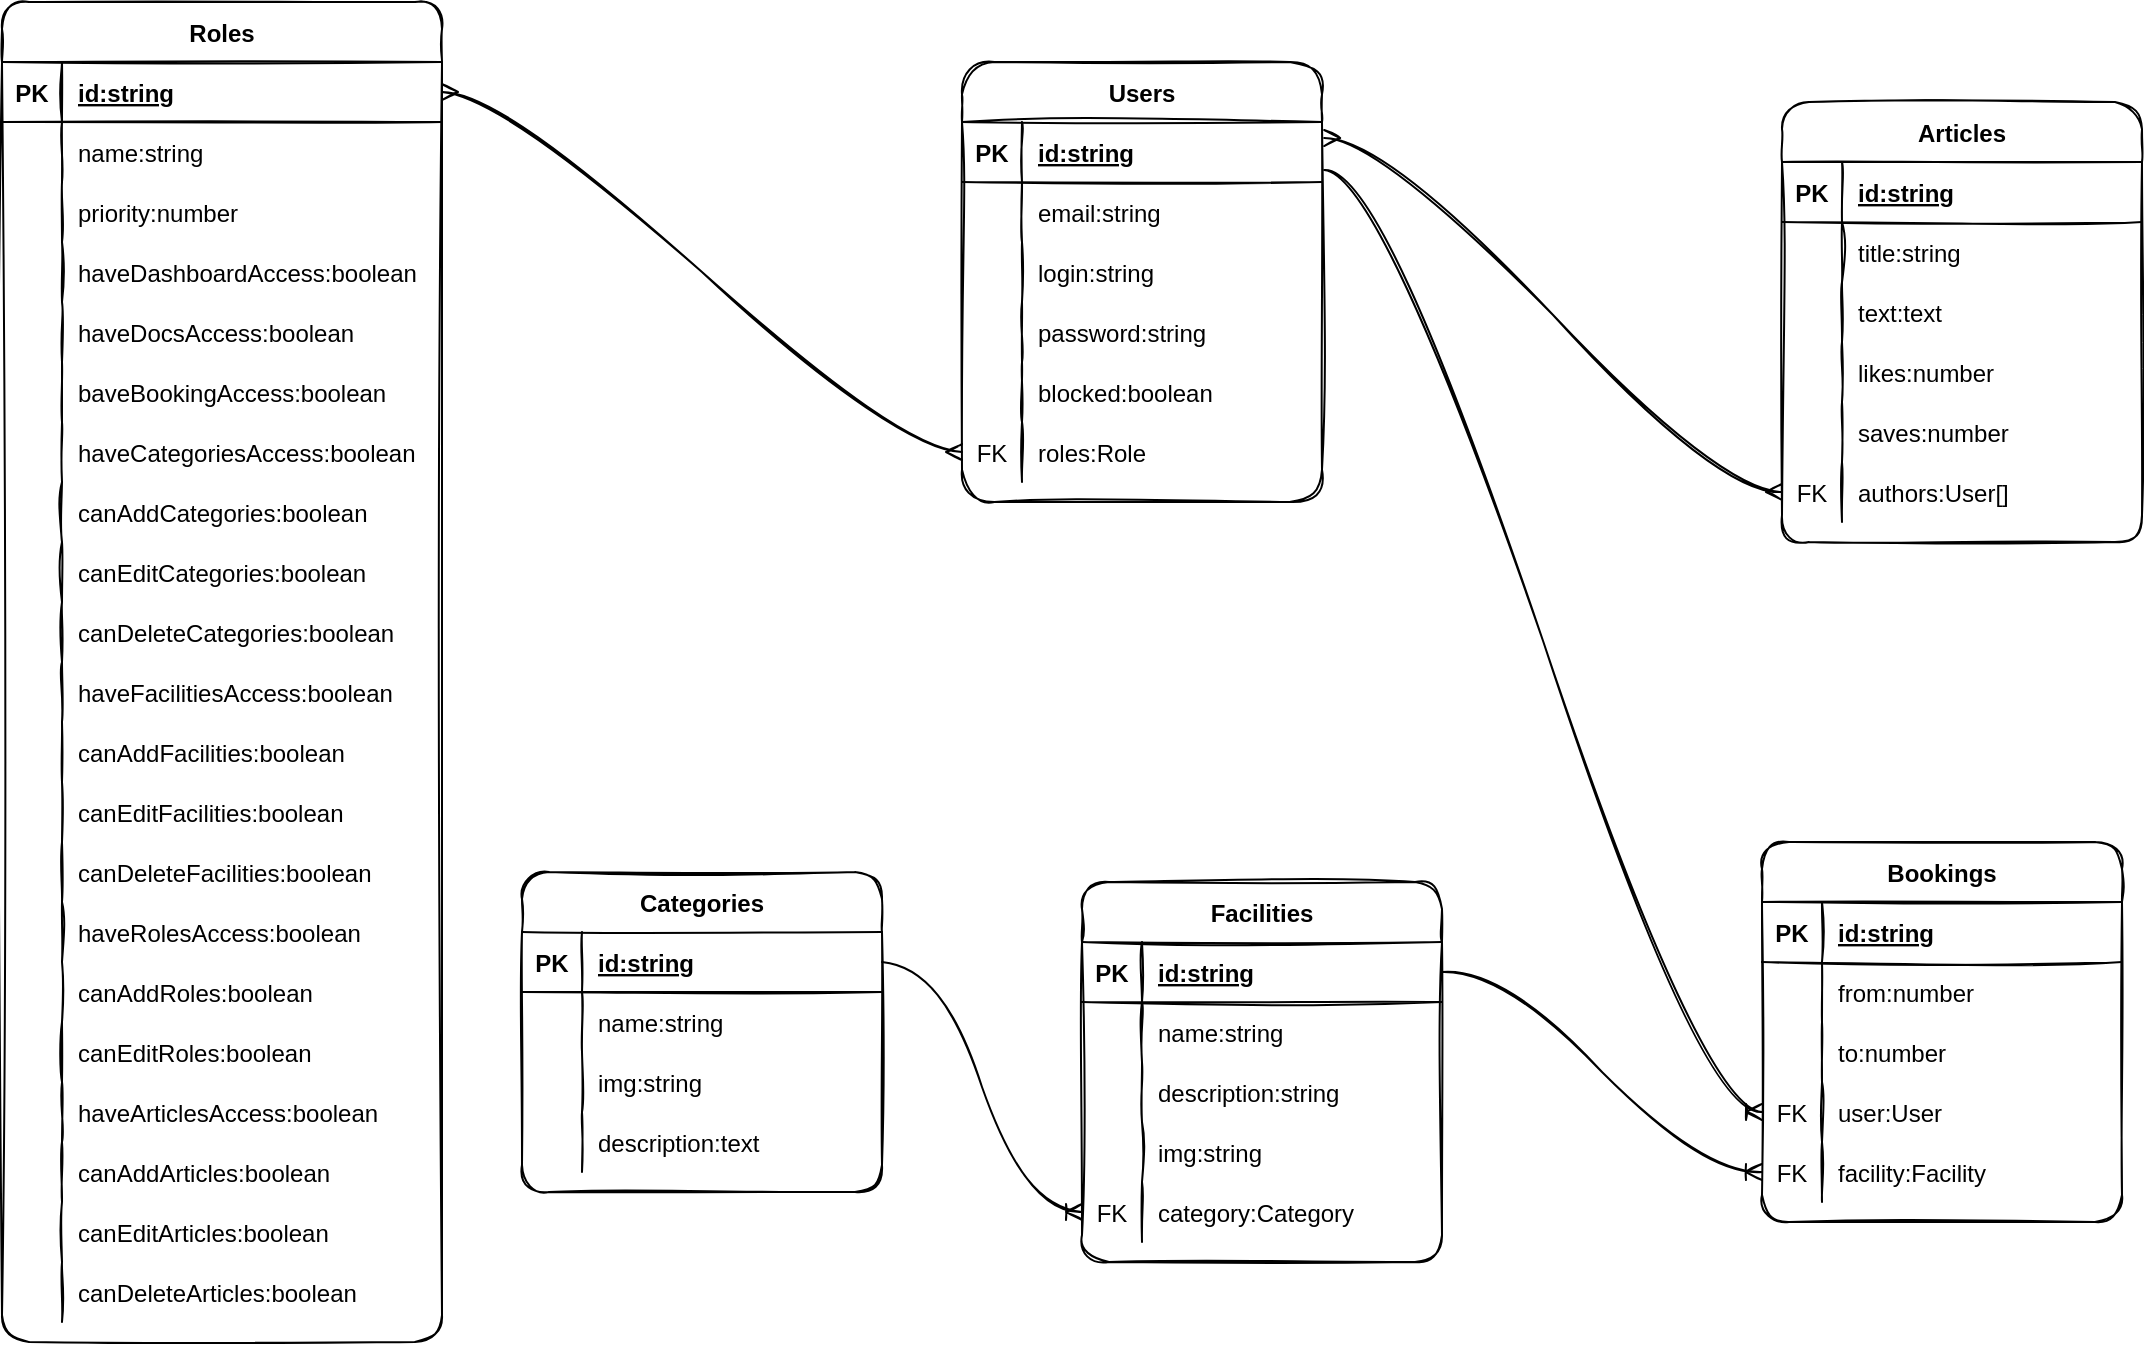 <mxfile>
    <diagram id="hnFK1ZWDDhXZPXOvp5RN" name="DB Diagram">
        <mxGraphModel dx="1615" dy="1333" grid="1" gridSize="10" guides="1" tooltips="1" connect="1" arrows="1" fold="1" page="0" pageScale="1" pageWidth="1169" pageHeight="827" math="0" shadow="0">
            <root>
                <mxCell id="0"/>
                <mxCell id="1" parent="0"/>
                <mxCell id="2" value="Users" style="shape=table;startSize=30;container=1;collapsible=1;childLayout=tableLayout;fixedRows=1;rowLines=0;fontStyle=1;align=center;resizeLast=1;sketch=1;rounded=1;arcSize=18;" parent="1" vertex="1">
                    <mxGeometry x="520" y="70" width="180" height="220" as="geometry"/>
                </mxCell>
                <mxCell id="3" value="" style="shape=partialRectangle;collapsible=0;dropTarget=0;pointerEvents=0;fillColor=none;top=0;left=0;bottom=1;right=0;points=[[0,0.5],[1,0.5]];portConstraint=eastwest;sketch=1;rounded=1;" parent="2" vertex="1">
                    <mxGeometry y="30" width="180" height="30" as="geometry"/>
                </mxCell>
                <mxCell id="4" value="PK" style="shape=partialRectangle;connectable=0;fillColor=none;top=0;left=0;bottom=0;right=0;fontStyle=1;overflow=hidden;sketch=1;rounded=1;" parent="3" vertex="1">
                    <mxGeometry width="30" height="30" as="geometry">
                        <mxRectangle width="30" height="30" as="alternateBounds"/>
                    </mxGeometry>
                </mxCell>
                <mxCell id="5" value="id:string" style="shape=partialRectangle;connectable=0;fillColor=none;top=0;left=0;bottom=0;right=0;align=left;spacingLeft=6;fontStyle=5;overflow=hidden;sketch=1;rounded=1;" parent="3" vertex="1">
                    <mxGeometry x="30" width="150" height="30" as="geometry">
                        <mxRectangle width="150" height="30" as="alternateBounds"/>
                    </mxGeometry>
                </mxCell>
                <mxCell id="6" value="" style="shape=partialRectangle;collapsible=0;dropTarget=0;pointerEvents=0;fillColor=none;top=0;left=0;bottom=0;right=0;points=[[0,0.5],[1,0.5]];portConstraint=eastwest;sketch=1;rounded=1;" parent="2" vertex="1">
                    <mxGeometry y="60" width="180" height="30" as="geometry"/>
                </mxCell>
                <mxCell id="7" value="" style="shape=partialRectangle;connectable=0;fillColor=none;top=0;left=0;bottom=0;right=0;editable=1;overflow=hidden;sketch=1;rounded=1;" parent="6" vertex="1">
                    <mxGeometry width="30" height="30" as="geometry">
                        <mxRectangle width="30" height="30" as="alternateBounds"/>
                    </mxGeometry>
                </mxCell>
                <mxCell id="8" value="email:string" style="shape=partialRectangle;connectable=0;fillColor=none;top=0;left=0;bottom=0;right=0;align=left;spacingLeft=6;overflow=hidden;sketch=1;rounded=1;" parent="6" vertex="1">
                    <mxGeometry x="30" width="150" height="30" as="geometry">
                        <mxRectangle width="150" height="30" as="alternateBounds"/>
                    </mxGeometry>
                </mxCell>
                <mxCell id="9" value="" style="shape=partialRectangle;collapsible=0;dropTarget=0;pointerEvents=0;fillColor=none;top=0;left=0;bottom=0;right=0;points=[[0,0.5],[1,0.5]];portConstraint=eastwest;sketch=1;rounded=1;" parent="2" vertex="1">
                    <mxGeometry y="90" width="180" height="30" as="geometry"/>
                </mxCell>
                <mxCell id="10" value="" style="shape=partialRectangle;connectable=0;fillColor=none;top=0;left=0;bottom=0;right=0;editable=1;overflow=hidden;sketch=1;rounded=1;" parent="9" vertex="1">
                    <mxGeometry width="30" height="30" as="geometry">
                        <mxRectangle width="30" height="30" as="alternateBounds"/>
                    </mxGeometry>
                </mxCell>
                <mxCell id="11" value="login:string" style="shape=partialRectangle;connectable=0;fillColor=none;top=0;left=0;bottom=0;right=0;align=left;spacingLeft=6;overflow=hidden;sketch=1;rounded=1;" parent="9" vertex="1">
                    <mxGeometry x="30" width="150" height="30" as="geometry">
                        <mxRectangle width="150" height="30" as="alternateBounds"/>
                    </mxGeometry>
                </mxCell>
                <mxCell id="12" value="" style="shape=partialRectangle;collapsible=0;dropTarget=0;pointerEvents=0;fillColor=none;top=0;left=0;bottom=0;right=0;points=[[0,0.5],[1,0.5]];portConstraint=eastwest;sketch=1;rounded=1;" parent="2" vertex="1">
                    <mxGeometry y="120" width="180" height="30" as="geometry"/>
                </mxCell>
                <mxCell id="13" value="" style="shape=partialRectangle;connectable=0;fillColor=none;top=0;left=0;bottom=0;right=0;editable=1;overflow=hidden;sketch=1;rounded=1;" parent="12" vertex="1">
                    <mxGeometry width="30" height="30" as="geometry">
                        <mxRectangle width="30" height="30" as="alternateBounds"/>
                    </mxGeometry>
                </mxCell>
                <mxCell id="14" value="password:string" style="shape=partialRectangle;connectable=0;fillColor=none;top=0;left=0;bottom=0;right=0;align=left;spacingLeft=6;overflow=hidden;sketch=1;rounded=1;" parent="12" vertex="1">
                    <mxGeometry x="30" width="150" height="30" as="geometry">
                        <mxRectangle width="150" height="30" as="alternateBounds"/>
                    </mxGeometry>
                </mxCell>
                <mxCell id="19" value="" style="shape=partialRectangle;collapsible=0;dropTarget=0;pointerEvents=0;fillColor=none;top=0;left=0;bottom=0;right=0;points=[[0,0.5],[1,0.5]];portConstraint=eastwest;sketch=1;rounded=1;" parent="2" vertex="1">
                    <mxGeometry y="150" width="180" height="30" as="geometry"/>
                </mxCell>
                <mxCell id="20" value="" style="shape=partialRectangle;connectable=0;fillColor=none;top=0;left=0;bottom=0;right=0;editable=1;overflow=hidden;sketch=1;rounded=1;" parent="19" vertex="1">
                    <mxGeometry width="30" height="30" as="geometry">
                        <mxRectangle width="30" height="30" as="alternateBounds"/>
                    </mxGeometry>
                </mxCell>
                <mxCell id="21" value="blocked:boolean" style="shape=partialRectangle;connectable=0;fillColor=none;top=0;left=0;bottom=0;right=0;align=left;spacingLeft=6;overflow=hidden;sketch=1;rounded=1;" parent="19" vertex="1">
                    <mxGeometry x="30" width="150" height="30" as="geometry">
                        <mxRectangle width="150" height="30" as="alternateBounds"/>
                    </mxGeometry>
                </mxCell>
                <mxCell id="22" value="" style="shape=partialRectangle;collapsible=0;dropTarget=0;pointerEvents=0;fillColor=none;top=0;left=0;bottom=0;right=0;points=[[0,0.5],[1,0.5]];portConstraint=eastwest;sketch=1;rounded=1;" parent="2" vertex="1">
                    <mxGeometry y="180" width="180" height="30" as="geometry"/>
                </mxCell>
                <mxCell id="23" value="FK" style="shape=partialRectangle;connectable=0;fillColor=none;top=0;left=0;bottom=0;right=0;editable=1;overflow=hidden;sketch=1;rounded=1;" parent="22" vertex="1">
                    <mxGeometry width="30" height="30" as="geometry">
                        <mxRectangle width="30" height="30" as="alternateBounds"/>
                    </mxGeometry>
                </mxCell>
                <mxCell id="24" value="roles:Role" style="shape=partialRectangle;connectable=0;fillColor=none;top=0;left=0;bottom=0;right=0;align=left;spacingLeft=6;overflow=hidden;sketch=1;rounded=1;" parent="22" vertex="1">
                    <mxGeometry x="30" width="150" height="30" as="geometry">
                        <mxRectangle width="150" height="30" as="alternateBounds"/>
                    </mxGeometry>
                </mxCell>
                <mxCell id="25" value="Roles" style="shape=table;startSize=30;container=1;collapsible=1;childLayout=tableLayout;fixedRows=1;rowLines=0;fontStyle=1;align=center;resizeLast=1;sketch=1;rounded=1;" parent="1" vertex="1">
                    <mxGeometry x="40" y="40" width="220" height="670" as="geometry"/>
                </mxCell>
                <mxCell id="26" value="" style="shape=partialRectangle;collapsible=0;dropTarget=0;pointerEvents=0;fillColor=none;top=0;left=0;bottom=1;right=0;points=[[0,0.5],[1,0.5]];portConstraint=eastwest;sketch=1;rounded=1;" parent="25" vertex="1">
                    <mxGeometry y="30" width="220" height="30" as="geometry"/>
                </mxCell>
                <mxCell id="27" value="PK" style="shape=partialRectangle;connectable=0;fillColor=none;top=0;left=0;bottom=0;right=0;fontStyle=1;overflow=hidden;sketch=1;rounded=1;" parent="26" vertex="1">
                    <mxGeometry width="30" height="30" as="geometry">
                        <mxRectangle width="30" height="30" as="alternateBounds"/>
                    </mxGeometry>
                </mxCell>
                <mxCell id="28" value="id:string" style="shape=partialRectangle;connectable=0;fillColor=none;top=0;left=0;bottom=0;right=0;align=left;spacingLeft=6;fontStyle=5;overflow=hidden;sketch=1;rounded=1;" parent="26" vertex="1">
                    <mxGeometry x="30" width="190" height="30" as="geometry">
                        <mxRectangle width="190" height="30" as="alternateBounds"/>
                    </mxGeometry>
                </mxCell>
                <mxCell id="29" value="" style="shape=partialRectangle;collapsible=0;dropTarget=0;pointerEvents=0;fillColor=none;top=0;left=0;bottom=0;right=0;points=[[0,0.5],[1,0.5]];portConstraint=eastwest;sketch=1;rounded=1;" parent="25" vertex="1">
                    <mxGeometry y="60" width="220" height="30" as="geometry"/>
                </mxCell>
                <mxCell id="30" value="" style="shape=partialRectangle;connectable=0;fillColor=none;top=0;left=0;bottom=0;right=0;editable=1;overflow=hidden;sketch=1;rounded=1;" parent="29" vertex="1">
                    <mxGeometry width="30" height="30" as="geometry">
                        <mxRectangle width="30" height="30" as="alternateBounds"/>
                    </mxGeometry>
                </mxCell>
                <mxCell id="31" value="name:string" style="shape=partialRectangle;connectable=0;fillColor=none;top=0;left=0;bottom=0;right=0;align=left;spacingLeft=6;overflow=hidden;sketch=1;rounded=1;" parent="29" vertex="1">
                    <mxGeometry x="30" width="190" height="30" as="geometry">
                        <mxRectangle width="190" height="30" as="alternateBounds"/>
                    </mxGeometry>
                </mxCell>
                <mxCell id="95" value="" style="shape=partialRectangle;collapsible=0;dropTarget=0;pointerEvents=0;fillColor=none;top=0;left=0;bottom=0;right=0;points=[[0,0.5],[1,0.5]];portConstraint=eastwest;sketch=1;rounded=1;" parent="25" vertex="1">
                    <mxGeometry y="90" width="220" height="30" as="geometry"/>
                </mxCell>
                <mxCell id="96" value="" style="shape=partialRectangle;connectable=0;fillColor=none;top=0;left=0;bottom=0;right=0;editable=1;overflow=hidden;sketch=1;rounded=1;" parent="95" vertex="1">
                    <mxGeometry width="30" height="30" as="geometry">
                        <mxRectangle width="30" height="30" as="alternateBounds"/>
                    </mxGeometry>
                </mxCell>
                <mxCell id="97" value="priority:number" style="shape=partialRectangle;connectable=0;fillColor=none;top=0;left=0;bottom=0;right=0;align=left;spacingLeft=6;overflow=hidden;sketch=1;rounded=1;" parent="95" vertex="1">
                    <mxGeometry x="30" width="190" height="30" as="geometry">
                        <mxRectangle width="190" height="30" as="alternateBounds"/>
                    </mxGeometry>
                </mxCell>
                <mxCell id="32" value="" style="shape=partialRectangle;collapsible=0;dropTarget=0;pointerEvents=0;fillColor=none;top=0;left=0;bottom=0;right=0;points=[[0,0.5],[1,0.5]];portConstraint=eastwest;sketch=1;rounded=1;" parent="25" vertex="1">
                    <mxGeometry y="120" width="220" height="30" as="geometry"/>
                </mxCell>
                <mxCell id="33" value="" style="shape=partialRectangle;connectable=0;fillColor=none;top=0;left=0;bottom=0;right=0;editable=1;overflow=hidden;sketch=1;rounded=1;" parent="32" vertex="1">
                    <mxGeometry width="30" height="30" as="geometry">
                        <mxRectangle width="30" height="30" as="alternateBounds"/>
                    </mxGeometry>
                </mxCell>
                <mxCell id="34" value="haveDashboardAccess:boolean" style="shape=partialRectangle;connectable=0;fillColor=none;top=0;left=0;bottom=0;right=0;align=left;spacingLeft=6;overflow=hidden;sketch=1;rounded=1;" parent="32" vertex="1">
                    <mxGeometry x="30" width="190" height="30" as="geometry">
                        <mxRectangle width="190" height="30" as="alternateBounds"/>
                    </mxGeometry>
                </mxCell>
                <mxCell id="35" value="" style="shape=partialRectangle;collapsible=0;dropTarget=0;pointerEvents=0;fillColor=none;top=0;left=0;bottom=0;right=0;points=[[0,0.5],[1,0.5]];portConstraint=eastwest;sketch=1;rounded=1;" parent="25" vertex="1">
                    <mxGeometry y="150" width="220" height="30" as="geometry"/>
                </mxCell>
                <mxCell id="36" value="" style="shape=partialRectangle;connectable=0;fillColor=none;top=0;left=0;bottom=0;right=0;editable=1;overflow=hidden;sketch=1;rounded=1;" parent="35" vertex="1">
                    <mxGeometry width="30" height="30" as="geometry">
                        <mxRectangle width="30" height="30" as="alternateBounds"/>
                    </mxGeometry>
                </mxCell>
                <mxCell id="37" value="haveDocsAccess:boolean" style="shape=partialRectangle;connectable=0;fillColor=none;top=0;left=0;bottom=0;right=0;align=left;spacingLeft=6;overflow=hidden;sketch=1;rounded=1;" parent="35" vertex="1">
                    <mxGeometry x="30" width="190" height="30" as="geometry">
                        <mxRectangle width="190" height="30" as="alternateBounds"/>
                    </mxGeometry>
                </mxCell>
                <mxCell id="92" value="" style="shape=partialRectangle;collapsible=0;dropTarget=0;pointerEvents=0;fillColor=none;top=0;left=0;bottom=0;right=0;points=[[0,0.5],[1,0.5]];portConstraint=eastwest;sketch=1;rounded=1;" parent="25" vertex="1">
                    <mxGeometry y="180" width="220" height="30" as="geometry"/>
                </mxCell>
                <mxCell id="93" value="" style="shape=partialRectangle;connectable=0;fillColor=none;top=0;left=0;bottom=0;right=0;editable=1;overflow=hidden;sketch=1;rounded=1;" parent="92" vertex="1">
                    <mxGeometry width="30" height="30" as="geometry">
                        <mxRectangle width="30" height="30" as="alternateBounds"/>
                    </mxGeometry>
                </mxCell>
                <mxCell id="94" value="baveBookingAccess:boolean" style="shape=partialRectangle;connectable=0;fillColor=none;top=0;left=0;bottom=0;right=0;align=left;spacingLeft=6;overflow=hidden;sketch=1;rounded=1;" parent="92" vertex="1">
                    <mxGeometry x="30" width="190" height="30" as="geometry">
                        <mxRectangle width="190" height="30" as="alternateBounds"/>
                    </mxGeometry>
                </mxCell>
                <mxCell id="MMsK5GmEBuL3KSRIhZgN-119" value="" style="shape=partialRectangle;collapsible=0;dropTarget=0;pointerEvents=0;fillColor=none;top=0;left=0;bottom=0;right=0;points=[[0,0.5],[1,0.5]];portConstraint=eastwest;" parent="25" vertex="1">
                    <mxGeometry y="210" width="220" height="30" as="geometry"/>
                </mxCell>
                <mxCell id="MMsK5GmEBuL3KSRIhZgN-120" value="" style="shape=partialRectangle;connectable=0;fillColor=none;top=0;left=0;bottom=0;right=0;fontStyle=0;overflow=hidden;" parent="MMsK5GmEBuL3KSRIhZgN-119" vertex="1">
                    <mxGeometry width="30" height="30" as="geometry">
                        <mxRectangle width="30" height="30" as="alternateBounds"/>
                    </mxGeometry>
                </mxCell>
                <mxCell id="MMsK5GmEBuL3KSRIhZgN-121" value="haveCategoriesAccess:boolean" style="shape=partialRectangle;connectable=0;fillColor=none;top=0;left=0;bottom=0;right=0;align=left;spacingLeft=6;fontStyle=0;overflow=hidden;" parent="MMsK5GmEBuL3KSRIhZgN-119" vertex="1">
                    <mxGeometry x="30" width="190" height="30" as="geometry">
                        <mxRectangle width="190" height="30" as="alternateBounds"/>
                    </mxGeometry>
                </mxCell>
                <mxCell id="MMsK5GmEBuL3KSRIhZgN-122" value="" style="shape=partialRectangle;collapsible=0;dropTarget=0;pointerEvents=0;fillColor=none;top=0;left=0;bottom=0;right=0;points=[[0,0.5],[1,0.5]];portConstraint=eastwest;" parent="25" vertex="1">
                    <mxGeometry y="240" width="220" height="30" as="geometry"/>
                </mxCell>
                <mxCell id="MMsK5GmEBuL3KSRIhZgN-123" value="" style="shape=partialRectangle;connectable=0;fillColor=none;top=0;left=0;bottom=0;right=0;fontStyle=0;overflow=hidden;" parent="MMsK5GmEBuL3KSRIhZgN-122" vertex="1">
                    <mxGeometry width="30" height="30" as="geometry">
                        <mxRectangle width="30" height="30" as="alternateBounds"/>
                    </mxGeometry>
                </mxCell>
                <mxCell id="MMsK5GmEBuL3KSRIhZgN-124" value="canAddCategories:boolean" style="shape=partialRectangle;connectable=0;fillColor=none;top=0;left=0;bottom=0;right=0;align=left;spacingLeft=6;fontStyle=0;overflow=hidden;" parent="MMsK5GmEBuL3KSRIhZgN-122" vertex="1">
                    <mxGeometry x="30" width="190" height="30" as="geometry">
                        <mxRectangle width="190" height="30" as="alternateBounds"/>
                    </mxGeometry>
                </mxCell>
                <mxCell id="MMsK5GmEBuL3KSRIhZgN-128" value="" style="shape=partialRectangle;collapsible=0;dropTarget=0;pointerEvents=0;fillColor=none;top=0;left=0;bottom=0;right=0;points=[[0,0.5],[1,0.5]];portConstraint=eastwest;" parent="25" vertex="1">
                    <mxGeometry y="270" width="220" height="30" as="geometry"/>
                </mxCell>
                <mxCell id="MMsK5GmEBuL3KSRIhZgN-129" value="" style="shape=partialRectangle;connectable=0;fillColor=none;top=0;left=0;bottom=0;right=0;fontStyle=0;overflow=hidden;" parent="MMsK5GmEBuL3KSRIhZgN-128" vertex="1">
                    <mxGeometry width="30" height="30" as="geometry">
                        <mxRectangle width="30" height="30" as="alternateBounds"/>
                    </mxGeometry>
                </mxCell>
                <mxCell id="MMsK5GmEBuL3KSRIhZgN-130" value="canEditCategories:boolean" style="shape=partialRectangle;connectable=0;fillColor=none;top=0;left=0;bottom=0;right=0;align=left;spacingLeft=6;fontStyle=0;overflow=hidden;" parent="MMsK5GmEBuL3KSRIhZgN-128" vertex="1">
                    <mxGeometry x="30" width="190" height="30" as="geometry">
                        <mxRectangle width="190" height="30" as="alternateBounds"/>
                    </mxGeometry>
                </mxCell>
                <mxCell id="MMsK5GmEBuL3KSRIhZgN-131" value="" style="shape=partialRectangle;collapsible=0;dropTarget=0;pointerEvents=0;fillColor=none;top=0;left=0;bottom=0;right=0;points=[[0,0.5],[1,0.5]];portConstraint=eastwest;" parent="25" vertex="1">
                    <mxGeometry y="300" width="220" height="30" as="geometry"/>
                </mxCell>
                <mxCell id="MMsK5GmEBuL3KSRIhZgN-132" value="" style="shape=partialRectangle;connectable=0;fillColor=none;top=0;left=0;bottom=0;right=0;fontStyle=0;overflow=hidden;" parent="MMsK5GmEBuL3KSRIhZgN-131" vertex="1">
                    <mxGeometry width="30" height="30" as="geometry">
                        <mxRectangle width="30" height="30" as="alternateBounds"/>
                    </mxGeometry>
                </mxCell>
                <mxCell id="MMsK5GmEBuL3KSRIhZgN-133" value="canDeleteCategories:boolean" style="shape=partialRectangle;connectable=0;fillColor=none;top=0;left=0;bottom=0;right=0;align=left;spacingLeft=6;fontStyle=0;overflow=hidden;" parent="MMsK5GmEBuL3KSRIhZgN-131" vertex="1">
                    <mxGeometry x="30" width="190" height="30" as="geometry">
                        <mxRectangle width="190" height="30" as="alternateBounds"/>
                    </mxGeometry>
                </mxCell>
                <mxCell id="MMsK5GmEBuL3KSRIhZgN-125" value="" style="shape=partialRectangle;collapsible=0;dropTarget=0;pointerEvents=0;fillColor=none;top=0;left=0;bottom=0;right=0;points=[[0,0.5],[1,0.5]];portConstraint=eastwest;" parent="25" vertex="1">
                    <mxGeometry y="330" width="220" height="30" as="geometry"/>
                </mxCell>
                <mxCell id="MMsK5GmEBuL3KSRIhZgN-126" value="" style="shape=partialRectangle;connectable=0;fillColor=none;top=0;left=0;bottom=0;right=0;fontStyle=0;overflow=hidden;" parent="MMsK5GmEBuL3KSRIhZgN-125" vertex="1">
                    <mxGeometry width="30" height="30" as="geometry">
                        <mxRectangle width="30" height="30" as="alternateBounds"/>
                    </mxGeometry>
                </mxCell>
                <mxCell id="MMsK5GmEBuL3KSRIhZgN-127" value="haveFacilitiesAccess:boolean" style="shape=partialRectangle;connectable=0;fillColor=none;top=0;left=0;bottom=0;right=0;align=left;spacingLeft=6;fontStyle=0;overflow=hidden;" parent="MMsK5GmEBuL3KSRIhZgN-125" vertex="1">
                    <mxGeometry x="30" width="190" height="30" as="geometry">
                        <mxRectangle width="190" height="30" as="alternateBounds"/>
                    </mxGeometry>
                </mxCell>
                <mxCell id="MMsK5GmEBuL3KSRIhZgN-145" value="" style="shape=partialRectangle;collapsible=0;dropTarget=0;pointerEvents=0;fillColor=none;top=0;left=0;bottom=0;right=0;points=[[0,0.5],[1,0.5]];portConstraint=eastwest;" parent="25" vertex="1">
                    <mxGeometry y="360" width="220" height="30" as="geometry"/>
                </mxCell>
                <mxCell id="MMsK5GmEBuL3KSRIhZgN-146" value="" style="shape=partialRectangle;connectable=0;fillColor=none;top=0;left=0;bottom=0;right=0;fontStyle=0;overflow=hidden;" parent="MMsK5GmEBuL3KSRIhZgN-145" vertex="1">
                    <mxGeometry width="30" height="30" as="geometry">
                        <mxRectangle width="30" height="30" as="alternateBounds"/>
                    </mxGeometry>
                </mxCell>
                <mxCell id="MMsK5GmEBuL3KSRIhZgN-147" value="canAddFacilities:boolean" style="shape=partialRectangle;connectable=0;fillColor=none;top=0;left=0;bottom=0;right=0;align=left;spacingLeft=6;fontStyle=0;overflow=hidden;" parent="MMsK5GmEBuL3KSRIhZgN-145" vertex="1">
                    <mxGeometry x="30" width="190" height="30" as="geometry">
                        <mxRectangle width="190" height="30" as="alternateBounds"/>
                    </mxGeometry>
                </mxCell>
                <mxCell id="MMsK5GmEBuL3KSRIhZgN-149" value="" style="shape=partialRectangle;collapsible=0;dropTarget=0;pointerEvents=0;fillColor=none;top=0;left=0;bottom=0;right=0;points=[[0,0.5],[1,0.5]];portConstraint=eastwest;" parent="25" vertex="1">
                    <mxGeometry y="390" width="220" height="30" as="geometry"/>
                </mxCell>
                <mxCell id="MMsK5GmEBuL3KSRIhZgN-150" value="" style="shape=partialRectangle;connectable=0;fillColor=none;top=0;left=0;bottom=0;right=0;fontStyle=0;overflow=hidden;" parent="MMsK5GmEBuL3KSRIhZgN-149" vertex="1">
                    <mxGeometry width="30" height="30" as="geometry">
                        <mxRectangle width="30" height="30" as="alternateBounds"/>
                    </mxGeometry>
                </mxCell>
                <mxCell id="MMsK5GmEBuL3KSRIhZgN-151" value="canEditFacilities:boolean" style="shape=partialRectangle;connectable=0;fillColor=none;top=0;left=0;bottom=0;right=0;align=left;spacingLeft=6;fontStyle=0;overflow=hidden;" parent="MMsK5GmEBuL3KSRIhZgN-149" vertex="1">
                    <mxGeometry x="30" width="190" height="30" as="geometry">
                        <mxRectangle width="190" height="30" as="alternateBounds"/>
                    </mxGeometry>
                </mxCell>
                <mxCell id="MMsK5GmEBuL3KSRIhZgN-157" value="" style="shape=partialRectangle;collapsible=0;dropTarget=0;pointerEvents=0;fillColor=none;top=0;left=0;bottom=0;right=0;points=[[0,0.5],[1,0.5]];portConstraint=eastwest;" parent="25" vertex="1">
                    <mxGeometry y="420" width="220" height="30" as="geometry"/>
                </mxCell>
                <mxCell id="MMsK5GmEBuL3KSRIhZgN-158" value="" style="shape=partialRectangle;connectable=0;fillColor=none;top=0;left=0;bottom=0;right=0;fontStyle=0;overflow=hidden;" parent="MMsK5GmEBuL3KSRIhZgN-157" vertex="1">
                    <mxGeometry width="30" height="30" as="geometry">
                        <mxRectangle width="30" height="30" as="alternateBounds"/>
                    </mxGeometry>
                </mxCell>
                <mxCell id="MMsK5GmEBuL3KSRIhZgN-159" value="canDeleteFacilities:boolean" style="shape=partialRectangle;connectable=0;fillColor=none;top=0;left=0;bottom=0;right=0;align=left;spacingLeft=6;fontStyle=0;overflow=hidden;" parent="MMsK5GmEBuL3KSRIhZgN-157" vertex="1">
                    <mxGeometry x="30" width="190" height="30" as="geometry">
                        <mxRectangle width="190" height="30" as="alternateBounds"/>
                    </mxGeometry>
                </mxCell>
                <mxCell id="MMsK5GmEBuL3KSRIhZgN-161" value="" style="shape=partialRectangle;collapsible=0;dropTarget=0;pointerEvents=0;fillColor=none;top=0;left=0;bottom=0;right=0;points=[[0,0.5],[1,0.5]];portConstraint=eastwest;" parent="25" vertex="1">
                    <mxGeometry y="450" width="220" height="30" as="geometry"/>
                </mxCell>
                <mxCell id="MMsK5GmEBuL3KSRIhZgN-162" value="" style="shape=partialRectangle;connectable=0;fillColor=none;top=0;left=0;bottom=0;right=0;fontStyle=0;overflow=hidden;" parent="MMsK5GmEBuL3KSRIhZgN-161" vertex="1">
                    <mxGeometry width="30" height="30" as="geometry">
                        <mxRectangle width="30" height="30" as="alternateBounds"/>
                    </mxGeometry>
                </mxCell>
                <mxCell id="MMsK5GmEBuL3KSRIhZgN-163" value="haveRolesAccess:boolean" style="shape=partialRectangle;connectable=0;fillColor=none;top=0;left=0;bottom=0;right=0;align=left;spacingLeft=6;fontStyle=0;overflow=hidden;" parent="MMsK5GmEBuL3KSRIhZgN-161" vertex="1">
                    <mxGeometry x="30" width="190" height="30" as="geometry">
                        <mxRectangle width="190" height="30" as="alternateBounds"/>
                    </mxGeometry>
                </mxCell>
                <mxCell id="MMsK5GmEBuL3KSRIhZgN-165" value="" style="shape=partialRectangle;collapsible=0;dropTarget=0;pointerEvents=0;fillColor=none;top=0;left=0;bottom=0;right=0;points=[[0,0.5],[1,0.5]];portConstraint=eastwest;" parent="25" vertex="1">
                    <mxGeometry y="480" width="220" height="30" as="geometry"/>
                </mxCell>
                <mxCell id="MMsK5GmEBuL3KSRIhZgN-166" value="" style="shape=partialRectangle;connectable=0;fillColor=none;top=0;left=0;bottom=0;right=0;fontStyle=0;overflow=hidden;" parent="MMsK5GmEBuL3KSRIhZgN-165" vertex="1">
                    <mxGeometry width="30" height="30" as="geometry">
                        <mxRectangle width="30" height="30" as="alternateBounds"/>
                    </mxGeometry>
                </mxCell>
                <mxCell id="MMsK5GmEBuL3KSRIhZgN-167" value="canAddRoles:boolean" style="shape=partialRectangle;connectable=0;fillColor=none;top=0;left=0;bottom=0;right=0;align=left;spacingLeft=6;fontStyle=0;overflow=hidden;" parent="MMsK5GmEBuL3KSRIhZgN-165" vertex="1">
                    <mxGeometry x="30" width="190" height="30" as="geometry">
                        <mxRectangle width="190" height="30" as="alternateBounds"/>
                    </mxGeometry>
                </mxCell>
                <mxCell id="MMsK5GmEBuL3KSRIhZgN-169" value="" style="shape=partialRectangle;collapsible=0;dropTarget=0;pointerEvents=0;fillColor=none;top=0;left=0;bottom=0;right=0;points=[[0,0.5],[1,0.5]];portConstraint=eastwest;" parent="25" vertex="1">
                    <mxGeometry y="510" width="220" height="30" as="geometry"/>
                </mxCell>
                <mxCell id="MMsK5GmEBuL3KSRIhZgN-170" value="" style="shape=partialRectangle;connectable=0;fillColor=none;top=0;left=0;bottom=0;right=0;fontStyle=0;overflow=hidden;" parent="MMsK5GmEBuL3KSRIhZgN-169" vertex="1">
                    <mxGeometry width="30" height="30" as="geometry">
                        <mxRectangle width="30" height="30" as="alternateBounds"/>
                    </mxGeometry>
                </mxCell>
                <mxCell id="MMsK5GmEBuL3KSRIhZgN-171" value="canEditRoles:boolean" style="shape=partialRectangle;connectable=0;fillColor=none;top=0;left=0;bottom=0;right=0;align=left;spacingLeft=6;fontStyle=0;overflow=hidden;" parent="MMsK5GmEBuL3KSRIhZgN-169" vertex="1">
                    <mxGeometry x="30" width="190" height="30" as="geometry">
                        <mxRectangle width="190" height="30" as="alternateBounds"/>
                    </mxGeometry>
                </mxCell>
                <mxCell id="MMsK5GmEBuL3KSRIhZgN-173" value="" style="shape=partialRectangle;collapsible=0;dropTarget=0;pointerEvents=0;fillColor=none;top=0;left=0;bottom=0;right=0;points=[[0,0.5],[1,0.5]];portConstraint=eastwest;" parent="25" vertex="1">
                    <mxGeometry y="540" width="220" height="30" as="geometry"/>
                </mxCell>
                <mxCell id="MMsK5GmEBuL3KSRIhZgN-174" value="" style="shape=partialRectangle;connectable=0;fillColor=none;top=0;left=0;bottom=0;right=0;fontStyle=0;overflow=hidden;" parent="MMsK5GmEBuL3KSRIhZgN-173" vertex="1">
                    <mxGeometry width="30" height="30" as="geometry">
                        <mxRectangle width="30" height="30" as="alternateBounds"/>
                    </mxGeometry>
                </mxCell>
                <mxCell id="MMsK5GmEBuL3KSRIhZgN-175" value="haveArticlesAccess:boolean" style="shape=partialRectangle;connectable=0;fillColor=none;top=0;left=0;bottom=0;right=0;align=left;spacingLeft=6;fontStyle=0;overflow=hidden;" parent="MMsK5GmEBuL3KSRIhZgN-173" vertex="1">
                    <mxGeometry x="30" width="190" height="30" as="geometry">
                        <mxRectangle width="190" height="30" as="alternateBounds"/>
                    </mxGeometry>
                </mxCell>
                <mxCell id="MMsK5GmEBuL3KSRIhZgN-153" value="" style="shape=partialRectangle;collapsible=0;dropTarget=0;pointerEvents=0;fillColor=none;top=0;left=0;bottom=0;right=0;points=[[0,0.5],[1,0.5]];portConstraint=eastwest;" parent="25" vertex="1">
                    <mxGeometry y="570" width="220" height="30" as="geometry"/>
                </mxCell>
                <mxCell id="MMsK5GmEBuL3KSRIhZgN-154" value="" style="shape=partialRectangle;connectable=0;fillColor=none;top=0;left=0;bottom=0;right=0;fontStyle=0;overflow=hidden;" parent="MMsK5GmEBuL3KSRIhZgN-153" vertex="1">
                    <mxGeometry width="30" height="30" as="geometry">
                        <mxRectangle width="30" height="30" as="alternateBounds"/>
                    </mxGeometry>
                </mxCell>
                <mxCell id="MMsK5GmEBuL3KSRIhZgN-155" value="canAddArticles:boolean" style="shape=partialRectangle;connectable=0;fillColor=none;top=0;left=0;bottom=0;right=0;align=left;spacingLeft=6;fontStyle=0;overflow=hidden;" parent="MMsK5GmEBuL3KSRIhZgN-153" vertex="1">
                    <mxGeometry x="30" width="190" height="30" as="geometry">
                        <mxRectangle width="190" height="30" as="alternateBounds"/>
                    </mxGeometry>
                </mxCell>
                <mxCell id="MMsK5GmEBuL3KSRIhZgN-185" value="" style="shape=partialRectangle;collapsible=0;dropTarget=0;pointerEvents=0;fillColor=none;top=0;left=0;bottom=0;right=0;points=[[0,0.5],[1,0.5]];portConstraint=eastwest;" parent="25" vertex="1">
                    <mxGeometry y="600" width="220" height="30" as="geometry"/>
                </mxCell>
                <mxCell id="MMsK5GmEBuL3KSRIhZgN-186" value="" style="shape=partialRectangle;connectable=0;fillColor=none;top=0;left=0;bottom=0;right=0;fontStyle=0;overflow=hidden;" parent="MMsK5GmEBuL3KSRIhZgN-185" vertex="1">
                    <mxGeometry width="30" height="30" as="geometry">
                        <mxRectangle width="30" height="30" as="alternateBounds"/>
                    </mxGeometry>
                </mxCell>
                <mxCell id="MMsK5GmEBuL3KSRIhZgN-187" value="canEditArticles:boolean" style="shape=partialRectangle;connectable=0;fillColor=none;top=0;left=0;bottom=0;right=0;align=left;spacingLeft=6;fontStyle=0;overflow=hidden;" parent="MMsK5GmEBuL3KSRIhZgN-185" vertex="1">
                    <mxGeometry x="30" width="190" height="30" as="geometry">
                        <mxRectangle width="190" height="30" as="alternateBounds"/>
                    </mxGeometry>
                </mxCell>
                <mxCell id="MMsK5GmEBuL3KSRIhZgN-134" value="" style="shape=partialRectangle;collapsible=0;dropTarget=0;pointerEvents=0;fillColor=none;top=0;left=0;bottom=0;right=0;points=[[0,0.5],[1,0.5]];portConstraint=eastwest;" parent="25" vertex="1">
                    <mxGeometry y="630" width="220" height="30" as="geometry"/>
                </mxCell>
                <mxCell id="MMsK5GmEBuL3KSRIhZgN-135" value="" style="shape=partialRectangle;connectable=0;fillColor=none;top=0;left=0;bottom=0;right=0;fontStyle=0;overflow=hidden;" parent="MMsK5GmEBuL3KSRIhZgN-134" vertex="1">
                    <mxGeometry width="30" height="30" as="geometry">
                        <mxRectangle width="30" height="30" as="alternateBounds"/>
                    </mxGeometry>
                </mxCell>
                <mxCell id="MMsK5GmEBuL3KSRIhZgN-136" value="canDeleteArticles:boolean" style="shape=partialRectangle;connectable=0;fillColor=none;top=0;left=0;bottom=0;right=0;align=left;spacingLeft=6;fontStyle=0;overflow=hidden;" parent="MMsK5GmEBuL3KSRIhZgN-134" vertex="1">
                    <mxGeometry x="30" width="190" height="30" as="geometry">
                        <mxRectangle width="190" height="30" as="alternateBounds"/>
                    </mxGeometry>
                </mxCell>
                <mxCell id="38" value="Articles" style="shape=table;startSize=30;container=1;collapsible=1;childLayout=tableLayout;fixedRows=1;rowLines=0;fontStyle=1;align=center;resizeLast=1;sketch=1;rounded=1;" parent="1" vertex="1">
                    <mxGeometry x="930" y="90" width="180" height="220" as="geometry"/>
                </mxCell>
                <mxCell id="39" value="" style="shape=partialRectangle;collapsible=0;dropTarget=0;pointerEvents=0;fillColor=none;top=0;left=0;bottom=1;right=0;points=[[0,0.5],[1,0.5]];portConstraint=eastwest;sketch=1;rounded=1;" parent="38" vertex="1">
                    <mxGeometry y="30" width="180" height="30" as="geometry"/>
                </mxCell>
                <mxCell id="40" value="PK" style="shape=partialRectangle;connectable=0;fillColor=none;top=0;left=0;bottom=0;right=0;fontStyle=1;overflow=hidden;sketch=1;rounded=1;" parent="39" vertex="1">
                    <mxGeometry width="30" height="30" as="geometry">
                        <mxRectangle width="30" height="30" as="alternateBounds"/>
                    </mxGeometry>
                </mxCell>
                <mxCell id="41" value="id:string" style="shape=partialRectangle;connectable=0;fillColor=none;top=0;left=0;bottom=0;right=0;align=left;spacingLeft=6;fontStyle=5;overflow=hidden;sketch=1;rounded=1;" parent="39" vertex="1">
                    <mxGeometry x="30" width="150" height="30" as="geometry">
                        <mxRectangle width="150" height="30" as="alternateBounds"/>
                    </mxGeometry>
                </mxCell>
                <mxCell id="42" value="" style="shape=partialRectangle;collapsible=0;dropTarget=0;pointerEvents=0;fillColor=none;top=0;left=0;bottom=0;right=0;points=[[0,0.5],[1,0.5]];portConstraint=eastwest;sketch=1;rounded=1;" parent="38" vertex="1">
                    <mxGeometry y="60" width="180" height="30" as="geometry"/>
                </mxCell>
                <mxCell id="43" value="" style="shape=partialRectangle;connectable=0;fillColor=none;top=0;left=0;bottom=0;right=0;editable=1;overflow=hidden;sketch=1;rounded=1;" parent="42" vertex="1">
                    <mxGeometry width="30" height="30" as="geometry">
                        <mxRectangle width="30" height="30" as="alternateBounds"/>
                    </mxGeometry>
                </mxCell>
                <mxCell id="44" value="title:string" style="shape=partialRectangle;connectable=0;fillColor=none;top=0;left=0;bottom=0;right=0;align=left;spacingLeft=6;overflow=hidden;sketch=1;rounded=1;" parent="42" vertex="1">
                    <mxGeometry x="30" width="150" height="30" as="geometry">
                        <mxRectangle width="150" height="30" as="alternateBounds"/>
                    </mxGeometry>
                </mxCell>
                <mxCell id="45" value="" style="shape=partialRectangle;collapsible=0;dropTarget=0;pointerEvents=0;fillColor=none;top=0;left=0;bottom=0;right=0;points=[[0,0.5],[1,0.5]];portConstraint=eastwest;sketch=1;rounded=1;" parent="38" vertex="1">
                    <mxGeometry y="90" width="180" height="30" as="geometry"/>
                </mxCell>
                <mxCell id="46" value="" style="shape=partialRectangle;connectable=0;fillColor=none;top=0;left=0;bottom=0;right=0;editable=1;overflow=hidden;sketch=1;rounded=1;" parent="45" vertex="1">
                    <mxGeometry width="30" height="30" as="geometry">
                        <mxRectangle width="30" height="30" as="alternateBounds"/>
                    </mxGeometry>
                </mxCell>
                <mxCell id="47" value="text:text" style="shape=partialRectangle;connectable=0;fillColor=none;top=0;left=0;bottom=0;right=0;align=left;spacingLeft=6;overflow=hidden;sketch=1;rounded=1;" parent="45" vertex="1">
                    <mxGeometry x="30" width="150" height="30" as="geometry">
                        <mxRectangle width="150" height="30" as="alternateBounds"/>
                    </mxGeometry>
                </mxCell>
                <mxCell id="48" value="" style="shape=partialRectangle;collapsible=0;dropTarget=0;pointerEvents=0;fillColor=none;top=0;left=0;bottom=0;right=0;points=[[0,0.5],[1,0.5]];portConstraint=eastwest;sketch=1;rounded=1;" parent="38" vertex="1">
                    <mxGeometry y="120" width="180" height="30" as="geometry"/>
                </mxCell>
                <mxCell id="49" value="" style="shape=partialRectangle;connectable=0;fillColor=none;top=0;left=0;bottom=0;right=0;editable=1;overflow=hidden;sketch=1;rounded=1;" parent="48" vertex="1">
                    <mxGeometry width="30" height="30" as="geometry">
                        <mxRectangle width="30" height="30" as="alternateBounds"/>
                    </mxGeometry>
                </mxCell>
                <mxCell id="50" value="likes:number" style="shape=partialRectangle;connectable=0;fillColor=none;top=0;left=0;bottom=0;right=0;align=left;spacingLeft=6;overflow=hidden;sketch=1;rounded=1;" parent="48" vertex="1">
                    <mxGeometry x="30" width="150" height="30" as="geometry">
                        <mxRectangle width="150" height="30" as="alternateBounds"/>
                    </mxGeometry>
                </mxCell>
                <mxCell id="112" value="" style="shape=partialRectangle;collapsible=0;dropTarget=0;pointerEvents=0;fillColor=none;top=0;left=0;bottom=0;right=0;points=[[0,0.5],[1,0.5]];portConstraint=eastwest;sketch=1;rounded=1;" parent="38" vertex="1">
                    <mxGeometry y="150" width="180" height="30" as="geometry"/>
                </mxCell>
                <mxCell id="113" value="" style="shape=partialRectangle;connectable=0;fillColor=none;top=0;left=0;bottom=0;right=0;editable=1;overflow=hidden;sketch=1;rounded=1;" parent="112" vertex="1">
                    <mxGeometry width="30" height="30" as="geometry">
                        <mxRectangle width="30" height="30" as="alternateBounds"/>
                    </mxGeometry>
                </mxCell>
                <mxCell id="114" value="saves:number" style="shape=partialRectangle;connectable=0;fillColor=none;top=0;left=0;bottom=0;right=0;align=left;spacingLeft=6;overflow=hidden;sketch=1;rounded=1;" parent="112" vertex="1">
                    <mxGeometry x="30" width="150" height="30" as="geometry">
                        <mxRectangle width="150" height="30" as="alternateBounds"/>
                    </mxGeometry>
                </mxCell>
                <mxCell id="116" value="" style="shape=partialRectangle;collapsible=0;dropTarget=0;pointerEvents=0;fillColor=none;top=0;left=0;bottom=0;right=0;points=[[0,0.5],[1,0.5]];portConstraint=eastwest;sketch=1;rounded=1;" parent="38" vertex="1">
                    <mxGeometry y="180" width="180" height="30" as="geometry"/>
                </mxCell>
                <mxCell id="117" value="FK" style="shape=partialRectangle;connectable=0;fillColor=none;top=0;left=0;bottom=0;right=0;editable=1;overflow=hidden;sketch=1;rounded=1;" parent="116" vertex="1">
                    <mxGeometry width="30" height="30" as="geometry">
                        <mxRectangle width="30" height="30" as="alternateBounds"/>
                    </mxGeometry>
                </mxCell>
                <mxCell id="118" value="authors:User[]" style="shape=partialRectangle;connectable=0;fillColor=none;top=0;left=0;bottom=0;right=0;align=left;spacingLeft=6;overflow=hidden;sketch=1;rounded=1;" parent="116" vertex="1">
                    <mxGeometry x="30" width="150" height="30" as="geometry">
                        <mxRectangle width="150" height="30" as="alternateBounds"/>
                    </mxGeometry>
                </mxCell>
                <mxCell id="51" value="Facilities" style="shape=table;startSize=30;container=1;collapsible=1;childLayout=tableLayout;fixedRows=1;rowLines=0;fontStyle=1;align=center;resizeLast=1;sketch=1;rounded=1;" parent="1" vertex="1">
                    <mxGeometry x="580" y="480" width="180" height="190" as="geometry"/>
                </mxCell>
                <mxCell id="52" value="" style="shape=partialRectangle;collapsible=0;dropTarget=0;pointerEvents=0;fillColor=none;top=0;left=0;bottom=1;right=0;points=[[0,0.5],[1,0.5]];portConstraint=eastwest;sketch=1;rounded=1;" parent="51" vertex="1">
                    <mxGeometry y="30" width="180" height="30" as="geometry"/>
                </mxCell>
                <mxCell id="53" value="PK" style="shape=partialRectangle;connectable=0;fillColor=none;top=0;left=0;bottom=0;right=0;fontStyle=1;overflow=hidden;sketch=1;rounded=1;" parent="52" vertex="1">
                    <mxGeometry width="30" height="30" as="geometry">
                        <mxRectangle width="30" height="30" as="alternateBounds"/>
                    </mxGeometry>
                </mxCell>
                <mxCell id="54" value="id:string" style="shape=partialRectangle;connectable=0;fillColor=none;top=0;left=0;bottom=0;right=0;align=left;spacingLeft=6;fontStyle=5;overflow=hidden;sketch=1;rounded=1;" parent="52" vertex="1">
                    <mxGeometry x="30" width="150" height="30" as="geometry">
                        <mxRectangle width="150" height="30" as="alternateBounds"/>
                    </mxGeometry>
                </mxCell>
                <mxCell id="55" value="" style="shape=partialRectangle;collapsible=0;dropTarget=0;pointerEvents=0;fillColor=none;top=0;left=0;bottom=0;right=0;points=[[0,0.5],[1,0.5]];portConstraint=eastwest;sketch=1;rounded=1;" parent="51" vertex="1">
                    <mxGeometry y="60" width="180" height="30" as="geometry"/>
                </mxCell>
                <mxCell id="56" value="" style="shape=partialRectangle;connectable=0;fillColor=none;top=0;left=0;bottom=0;right=0;editable=1;overflow=hidden;sketch=1;rounded=1;" parent="55" vertex="1">
                    <mxGeometry width="30" height="30" as="geometry">
                        <mxRectangle width="30" height="30" as="alternateBounds"/>
                    </mxGeometry>
                </mxCell>
                <mxCell id="57" value="name:string" style="shape=partialRectangle;connectable=0;fillColor=none;top=0;left=0;bottom=0;right=0;align=left;spacingLeft=6;overflow=hidden;sketch=1;rounded=1;" parent="55" vertex="1">
                    <mxGeometry x="30" width="150" height="30" as="geometry">
                        <mxRectangle width="150" height="30" as="alternateBounds"/>
                    </mxGeometry>
                </mxCell>
                <mxCell id="MMsK5GmEBuL3KSRIhZgN-189" value="" style="shape=partialRectangle;collapsible=0;dropTarget=0;pointerEvents=0;fillColor=none;top=0;left=0;bottom=0;right=0;points=[[0,0.5],[1,0.5]];portConstraint=eastwest;" parent="51" vertex="1">
                    <mxGeometry y="90" width="180" height="30" as="geometry"/>
                </mxCell>
                <mxCell id="MMsK5GmEBuL3KSRIhZgN-190" value="" style="shape=partialRectangle;connectable=0;fillColor=none;top=0;left=0;bottom=0;right=0;fontStyle=0;overflow=hidden;" parent="MMsK5GmEBuL3KSRIhZgN-189" vertex="1">
                    <mxGeometry width="30" height="30" as="geometry">
                        <mxRectangle width="30" height="30" as="alternateBounds"/>
                    </mxGeometry>
                </mxCell>
                <mxCell id="MMsK5GmEBuL3KSRIhZgN-191" value="description:string" style="shape=partialRectangle;connectable=0;fillColor=none;top=0;left=0;bottom=0;right=0;align=left;spacingLeft=6;fontStyle=0;overflow=hidden;" parent="MMsK5GmEBuL3KSRIhZgN-189" vertex="1">
                    <mxGeometry x="30" width="150" height="30" as="geometry">
                        <mxRectangle width="150" height="30" as="alternateBounds"/>
                    </mxGeometry>
                </mxCell>
                <mxCell id="58" value="" style="shape=partialRectangle;collapsible=0;dropTarget=0;pointerEvents=0;fillColor=none;top=0;left=0;bottom=0;right=0;points=[[0,0.5],[1,0.5]];portConstraint=eastwest;sketch=1;rounded=1;" parent="51" vertex="1">
                    <mxGeometry y="120" width="180" height="30" as="geometry"/>
                </mxCell>
                <mxCell id="59" value="" style="shape=partialRectangle;connectable=0;fillColor=none;top=0;left=0;bottom=0;right=0;editable=1;overflow=hidden;sketch=1;rounded=1;" parent="58" vertex="1">
                    <mxGeometry width="30" height="30" as="geometry">
                        <mxRectangle width="30" height="30" as="alternateBounds"/>
                    </mxGeometry>
                </mxCell>
                <mxCell id="60" value="img:string" style="shape=partialRectangle;connectable=0;fillColor=none;top=0;left=0;bottom=0;right=0;align=left;spacingLeft=6;overflow=hidden;sketch=1;rounded=1;" parent="58" vertex="1">
                    <mxGeometry x="30" width="150" height="30" as="geometry">
                        <mxRectangle width="150" height="30" as="alternateBounds"/>
                    </mxGeometry>
                </mxCell>
                <mxCell id="98" value="" style="shape=partialRectangle;collapsible=0;dropTarget=0;pointerEvents=0;fillColor=none;top=0;left=0;bottom=0;right=0;points=[[0,0.5],[1,0.5]];portConstraint=eastwest;sketch=1;rounded=1;" parent="51" vertex="1">
                    <mxGeometry y="150" width="180" height="30" as="geometry"/>
                </mxCell>
                <mxCell id="99" value="FK" style="shape=partialRectangle;connectable=0;fillColor=none;top=0;left=0;bottom=0;right=0;editable=1;overflow=hidden;sketch=1;rounded=1;" parent="98" vertex="1">
                    <mxGeometry width="30" height="30" as="geometry">
                        <mxRectangle width="30" height="30" as="alternateBounds"/>
                    </mxGeometry>
                </mxCell>
                <mxCell id="100" value="category:Category" style="shape=partialRectangle;connectable=0;fillColor=none;top=0;left=0;bottom=0;right=0;align=left;spacingLeft=6;overflow=hidden;sketch=1;rounded=1;" parent="98" vertex="1">
                    <mxGeometry x="30" width="150" height="30" as="geometry">
                        <mxRectangle width="150" height="30" as="alternateBounds"/>
                    </mxGeometry>
                </mxCell>
                <mxCell id="64" value="Categories" style="shape=table;startSize=30;container=1;collapsible=1;childLayout=tableLayout;fixedRows=1;rowLines=0;fontStyle=1;align=center;resizeLast=1;sketch=1;rounded=1;" parent="1" vertex="1">
                    <mxGeometry x="300" y="475" width="180" height="160" as="geometry"/>
                </mxCell>
                <mxCell id="65" value="" style="shape=partialRectangle;collapsible=0;dropTarget=0;pointerEvents=0;fillColor=none;top=0;left=0;bottom=1;right=0;points=[[0,0.5],[1,0.5]];portConstraint=eastwest;sketch=1;rounded=1;" parent="64" vertex="1">
                    <mxGeometry y="30" width="180" height="30" as="geometry"/>
                </mxCell>
                <mxCell id="66" value="PK" style="shape=partialRectangle;connectable=0;fillColor=none;top=0;left=0;bottom=0;right=0;fontStyle=1;overflow=hidden;sketch=1;rounded=1;" parent="65" vertex="1">
                    <mxGeometry width="30" height="30" as="geometry">
                        <mxRectangle width="30" height="30" as="alternateBounds"/>
                    </mxGeometry>
                </mxCell>
                <mxCell id="67" value="id:string" style="shape=partialRectangle;connectable=0;fillColor=none;top=0;left=0;bottom=0;right=0;align=left;spacingLeft=6;fontStyle=5;overflow=hidden;sketch=1;rounded=1;" parent="65" vertex="1">
                    <mxGeometry x="30" width="150" height="30" as="geometry">
                        <mxRectangle width="150" height="30" as="alternateBounds"/>
                    </mxGeometry>
                </mxCell>
                <mxCell id="68" value="" style="shape=partialRectangle;collapsible=0;dropTarget=0;pointerEvents=0;fillColor=none;top=0;left=0;bottom=0;right=0;points=[[0,0.5],[1,0.5]];portConstraint=eastwest;sketch=1;rounded=1;" parent="64" vertex="1">
                    <mxGeometry y="60" width="180" height="30" as="geometry"/>
                </mxCell>
                <mxCell id="69" value="" style="shape=partialRectangle;connectable=0;fillColor=none;top=0;left=0;bottom=0;right=0;editable=1;overflow=hidden;sketch=1;rounded=1;" parent="68" vertex="1">
                    <mxGeometry width="30" height="30" as="geometry">
                        <mxRectangle width="30" height="30" as="alternateBounds"/>
                    </mxGeometry>
                </mxCell>
                <mxCell id="70" value="name:string" style="shape=partialRectangle;connectable=0;fillColor=none;top=0;left=0;bottom=0;right=0;align=left;spacingLeft=6;overflow=hidden;sketch=1;rounded=1;" parent="68" vertex="1">
                    <mxGeometry x="30" width="150" height="30" as="geometry">
                        <mxRectangle width="150" height="30" as="alternateBounds"/>
                    </mxGeometry>
                </mxCell>
                <mxCell id="71" value="" style="shape=partialRectangle;collapsible=0;dropTarget=0;pointerEvents=0;fillColor=none;top=0;left=0;bottom=0;right=0;points=[[0,0.5],[1,0.5]];portConstraint=eastwest;sketch=1;rounded=1;" parent="64" vertex="1">
                    <mxGeometry y="90" width="180" height="30" as="geometry"/>
                </mxCell>
                <mxCell id="72" value="" style="shape=partialRectangle;connectable=0;fillColor=none;top=0;left=0;bottom=0;right=0;editable=1;overflow=hidden;sketch=1;rounded=1;" parent="71" vertex="1">
                    <mxGeometry width="30" height="30" as="geometry">
                        <mxRectangle width="30" height="30" as="alternateBounds"/>
                    </mxGeometry>
                </mxCell>
                <mxCell id="73" value="img:string" style="shape=partialRectangle;connectable=0;fillColor=none;top=0;left=0;bottom=0;right=0;align=left;spacingLeft=6;overflow=hidden;sketch=1;rounded=1;" parent="71" vertex="1">
                    <mxGeometry x="30" width="150" height="30" as="geometry">
                        <mxRectangle width="150" height="30" as="alternateBounds"/>
                    </mxGeometry>
                </mxCell>
                <mxCell id="61" value="" style="shape=partialRectangle;collapsible=0;dropTarget=0;pointerEvents=0;fillColor=none;top=0;left=0;bottom=0;right=0;points=[[0,0.5],[1,0.5]];portConstraint=eastwest;sketch=1;rounded=1;" parent="64" vertex="1">
                    <mxGeometry y="120" width="180" height="30" as="geometry"/>
                </mxCell>
                <mxCell id="62" value="" style="shape=partialRectangle;connectable=0;fillColor=none;top=0;left=0;bottom=0;right=0;editable=1;overflow=hidden;sketch=1;rounded=1;" parent="61" vertex="1">
                    <mxGeometry width="30" height="30" as="geometry">
                        <mxRectangle width="30" height="30" as="alternateBounds"/>
                    </mxGeometry>
                </mxCell>
                <mxCell id="63" value="description:text" style="shape=partialRectangle;connectable=0;fillColor=none;top=0;left=0;bottom=0;right=0;align=left;spacingLeft=6;overflow=hidden;sketch=1;rounded=1;" parent="61" vertex="1">
                    <mxGeometry x="30" width="150" height="30" as="geometry">
                        <mxRectangle width="150" height="30" as="alternateBounds"/>
                    </mxGeometry>
                </mxCell>
                <mxCell id="77" value="Bookings" style="shape=table;startSize=30;container=1;collapsible=1;childLayout=tableLayout;fixedRows=1;rowLines=0;fontStyle=1;align=center;resizeLast=1;sketch=1;rounded=1;" parent="1" vertex="1">
                    <mxGeometry x="920" y="460" width="180" height="190" as="geometry"/>
                </mxCell>
                <mxCell id="78" value="" style="shape=partialRectangle;collapsible=0;dropTarget=0;pointerEvents=0;fillColor=none;top=0;left=0;bottom=1;right=0;points=[[0,0.5],[1,0.5]];portConstraint=eastwest;sketch=1;rounded=1;" parent="77" vertex="1">
                    <mxGeometry y="30" width="180" height="30" as="geometry"/>
                </mxCell>
                <mxCell id="79" value="PK" style="shape=partialRectangle;connectable=0;fillColor=none;top=0;left=0;bottom=0;right=0;fontStyle=1;overflow=hidden;sketch=1;rounded=1;" parent="78" vertex="1">
                    <mxGeometry width="30" height="30" as="geometry">
                        <mxRectangle width="30" height="30" as="alternateBounds"/>
                    </mxGeometry>
                </mxCell>
                <mxCell id="80" value="id:string" style="shape=partialRectangle;connectable=0;fillColor=none;top=0;left=0;bottom=0;right=0;align=left;spacingLeft=6;fontStyle=5;overflow=hidden;sketch=1;rounded=1;" parent="78" vertex="1">
                    <mxGeometry x="30" width="150" height="30" as="geometry">
                        <mxRectangle width="150" height="30" as="alternateBounds"/>
                    </mxGeometry>
                </mxCell>
                <mxCell id="81" value="" style="shape=partialRectangle;collapsible=0;dropTarget=0;pointerEvents=0;fillColor=none;top=0;left=0;bottom=0;right=0;points=[[0,0.5],[1,0.5]];portConstraint=eastwest;sketch=1;rounded=1;" parent="77" vertex="1">
                    <mxGeometry y="60" width="180" height="30" as="geometry"/>
                </mxCell>
                <mxCell id="82" value="" style="shape=partialRectangle;connectable=0;fillColor=none;top=0;left=0;bottom=0;right=0;editable=1;overflow=hidden;sketch=1;rounded=1;" parent="81" vertex="1">
                    <mxGeometry width="30" height="30" as="geometry">
                        <mxRectangle width="30" height="30" as="alternateBounds"/>
                    </mxGeometry>
                </mxCell>
                <mxCell id="83" value="from:number" style="shape=partialRectangle;connectable=0;fillColor=none;top=0;left=0;bottom=0;right=0;align=left;spacingLeft=6;overflow=hidden;sketch=1;rounded=1;" parent="81" vertex="1">
                    <mxGeometry x="30" width="150" height="30" as="geometry">
                        <mxRectangle width="150" height="30" as="alternateBounds"/>
                    </mxGeometry>
                </mxCell>
                <mxCell id="84" value="" style="shape=partialRectangle;collapsible=0;dropTarget=0;pointerEvents=0;fillColor=none;top=0;left=0;bottom=0;right=0;points=[[0,0.5],[1,0.5]];portConstraint=eastwest;sketch=1;rounded=1;" parent="77" vertex="1">
                    <mxGeometry y="90" width="180" height="30" as="geometry"/>
                </mxCell>
                <mxCell id="85" value="" style="shape=partialRectangle;connectable=0;fillColor=none;top=0;left=0;bottom=0;right=0;editable=1;overflow=hidden;sketch=1;rounded=1;" parent="84" vertex="1">
                    <mxGeometry width="30" height="30" as="geometry">
                        <mxRectangle width="30" height="30" as="alternateBounds"/>
                    </mxGeometry>
                </mxCell>
                <mxCell id="86" value="to:number" style="shape=partialRectangle;connectable=0;fillColor=none;top=0;left=0;bottom=0;right=0;align=left;spacingLeft=6;overflow=hidden;sketch=1;rounded=1;" parent="84" vertex="1">
                    <mxGeometry x="30" width="150" height="30" as="geometry">
                        <mxRectangle width="150" height="30" as="alternateBounds"/>
                    </mxGeometry>
                </mxCell>
                <mxCell id="104" value="" style="shape=partialRectangle;collapsible=0;dropTarget=0;pointerEvents=0;fillColor=none;top=0;left=0;bottom=0;right=0;points=[[0,0.5],[1,0.5]];portConstraint=eastwest;sketch=1;rounded=1;" parent="77" vertex="1">
                    <mxGeometry y="120" width="180" height="30" as="geometry"/>
                </mxCell>
                <mxCell id="105" value="FK" style="shape=partialRectangle;connectable=0;fillColor=none;top=0;left=0;bottom=0;right=0;editable=1;overflow=hidden;sketch=1;rounded=1;" parent="104" vertex="1">
                    <mxGeometry width="30" height="30" as="geometry">
                        <mxRectangle width="30" height="30" as="alternateBounds"/>
                    </mxGeometry>
                </mxCell>
                <mxCell id="106" value="user:User" style="shape=partialRectangle;connectable=0;fillColor=none;top=0;left=0;bottom=0;right=0;align=left;spacingLeft=6;overflow=hidden;sketch=1;rounded=1;" parent="104" vertex="1">
                    <mxGeometry x="30" width="150" height="30" as="geometry">
                        <mxRectangle width="150" height="30" as="alternateBounds"/>
                    </mxGeometry>
                </mxCell>
                <mxCell id="87" value="" style="shape=partialRectangle;collapsible=0;dropTarget=0;pointerEvents=0;fillColor=none;top=0;left=0;bottom=0;right=0;points=[[0,0.5],[1,0.5]];portConstraint=eastwest;sketch=1;rounded=1;" parent="77" vertex="1">
                    <mxGeometry y="150" width="180" height="30" as="geometry"/>
                </mxCell>
                <mxCell id="88" value="FK" style="shape=partialRectangle;connectable=0;fillColor=none;top=0;left=0;bottom=0;right=0;editable=1;overflow=hidden;sketch=1;rounded=1;" parent="87" vertex="1">
                    <mxGeometry width="30" height="30" as="geometry">
                        <mxRectangle width="30" height="30" as="alternateBounds"/>
                    </mxGeometry>
                </mxCell>
                <mxCell id="89" value="facility:Facility" style="shape=partialRectangle;connectable=0;fillColor=none;top=0;left=0;bottom=0;right=0;align=left;spacingLeft=6;overflow=hidden;sketch=1;rounded=1;" parent="87" vertex="1">
                    <mxGeometry x="30" width="150" height="30" as="geometry">
                        <mxRectangle width="150" height="30" as="alternateBounds"/>
                    </mxGeometry>
                </mxCell>
                <mxCell id="91" value="" style="edgeStyle=entityRelationEdgeStyle;fontSize=12;html=1;endArrow=ERmany;startArrow=ERmany;sketch=1;curved=1;rounded=1;" parent="1" source="22" target="26" edge="1">
                    <mxGeometry width="100" height="100" relative="1" as="geometry">
                        <mxPoint x="150" y="340" as="sourcePoint"/>
                        <mxPoint x="250" y="240" as="targetPoint"/>
                    </mxGeometry>
                </mxCell>
                <mxCell id="101" value="" style="edgeStyle=entityRelationEdgeStyle;fontSize=12;html=1;endArrow=ERoneToMany;sketch=1;curved=1;rounded=1;" parent="1" source="65" target="98" edge="1">
                    <mxGeometry width="100" height="100" relative="1" as="geometry">
                        <mxPoint x="550" y="320" as="sourcePoint"/>
                        <mxPoint x="690" y="140" as="targetPoint"/>
                    </mxGeometry>
                </mxCell>
                <mxCell id="102" value="" style="edgeStyle=entityRelationEdgeStyle;fontSize=12;html=1;endArrow=ERoneToMany;sketch=1;curved=1;rounded=1;" parent="1" source="52" target="87" edge="1">
                    <mxGeometry width="100" height="100" relative="1" as="geometry">
                        <mxPoint x="670" y="400" as="sourcePoint"/>
                        <mxPoint x="770" y="300" as="targetPoint"/>
                    </mxGeometry>
                </mxCell>
                <mxCell id="103" value="" style="edgeStyle=entityRelationEdgeStyle;fontSize=12;html=1;endArrow=ERoneToMany;sketch=1;curved=1;rounded=1;exitX=1.006;exitY=0.8;exitDx=0;exitDy=0;exitPerimeter=0;" parent="1" source="3" target="104" edge="1">
                    <mxGeometry width="100" height="100" relative="1" as="geometry">
                        <mxPoint x="750" y="130" as="sourcePoint"/>
                        <mxPoint x="790" y="440" as="targetPoint"/>
                    </mxGeometry>
                </mxCell>
                <mxCell id="107" value="" style="edgeStyle=entityRelationEdgeStyle;fontSize=12;html=1;endArrow=ERmany;startArrow=ERmany;sketch=1;curved=1;rounded=1;exitX=1.006;exitY=0.267;exitDx=0;exitDy=0;exitPerimeter=0;" parent="1" source="3" target="116" edge="1">
                    <mxGeometry width="100" height="100" relative="1" as="geometry">
                        <mxPoint x="690" y="418" as="sourcePoint"/>
                        <mxPoint x="800" y="620" as="targetPoint"/>
                    </mxGeometry>
                </mxCell>
            </root>
        </mxGraphModel>
    </diagram>
    <diagram id="aVHfNMTUijpsoR20hfdg" name="API Routes">
        <mxGraphModel dx="1140" dy="1341" grid="1" gridSize="10" guides="1" tooltips="1" connect="1" arrows="1" fold="1" page="0" pageScale="1" pageWidth="1169" pageHeight="827" background="none" math="0" shadow="0">
            <root>
                <mxCell id="Scwplx9fN7Al73IYDWId-0"/>
                <mxCell id="Scwplx9fN7Al73IYDWId-1" parent="Scwplx9fN7Al73IYDWId-0"/>
                <mxCell id="Scwplx9fN7Al73IYDWId-6" style="edgeStyle=none;html=1;rounded=1;sketch=1;curved=1;" parent="Scwplx9fN7Al73IYDWId-1" source="Scwplx9fN7Al73IYDWId-2" target="Scwplx9fN7Al73IYDWId-5" edge="1">
                    <mxGeometry relative="1" as="geometry"/>
                </mxCell>
                <mxCell id="Scwplx9fN7Al73IYDWId-2" value="/" style="text;html=1;align=center;verticalAlign=middle;resizable=0;points=[];autosize=1;strokeColor=none;fillColor=none;rounded=1;sketch=1;" parent="Scwplx9fN7Al73IYDWId-1" vertex="1">
                    <mxGeometry x="620" y="235" width="20" height="20" as="geometry"/>
                </mxCell>
                <mxCell id="Scwplx9fN7Al73IYDWId-19" style="edgeStyle=none;html=1;rounded=1;sketch=1;curved=1;" parent="Scwplx9fN7Al73IYDWId-1" source="Scwplx9fN7Al73IYDWId-5" target="Scwplx9fN7Al73IYDWId-18" edge="1">
                    <mxGeometry relative="1" as="geometry"/>
                </mxCell>
                <mxCell id="Scwplx9fN7Al73IYDWId-25" style="edgeStyle=none;html=1;rounded=1;sketch=1;curved=1;" parent="Scwplx9fN7Al73IYDWId-1" source="Scwplx9fN7Al73IYDWId-5" target="Scwplx9fN7Al73IYDWId-24" edge="1">
                    <mxGeometry relative="1" as="geometry"/>
                </mxCell>
                <mxCell id="Scwplx9fN7Al73IYDWId-50" style="edgeStyle=none;html=1;rounded=1;sketch=1;curved=1;" parent="Scwplx9fN7Al73IYDWId-1" source="Scwplx9fN7Al73IYDWId-5" target="Scwplx9fN7Al73IYDWId-44" edge="1">
                    <mxGeometry relative="1" as="geometry"/>
                </mxCell>
                <mxCell id="uELAt0HMUcsIWmcKtNmI-12" style="edgeStyle=none;html=1;rounded=1;sketch=1;curved=1;" parent="Scwplx9fN7Al73IYDWId-1" source="Scwplx9fN7Al73IYDWId-5" target="uELAt0HMUcsIWmcKtNmI-2" edge="1">
                    <mxGeometry relative="1" as="geometry"/>
                </mxCell>
                <mxCell id="uELAt0HMUcsIWmcKtNmI-17" style="edgeStyle=none;html=1;rounded=1;sketch=1;curved=1;" parent="Scwplx9fN7Al73IYDWId-1" source="Scwplx9fN7Al73IYDWId-5" target="uELAt0HMUcsIWmcKtNmI-16" edge="1">
                    <mxGeometry relative="1" as="geometry"/>
                </mxCell>
                <mxCell id="Bd1SRNHlQV1mOJFDXuj5-18" style="edgeStyle=none;html=1;rounded=1;sketch=1;curved=1;" parent="Scwplx9fN7Al73IYDWId-1" source="Scwplx9fN7Al73IYDWId-5" target="Bd1SRNHlQV1mOJFDXuj5-13" edge="1">
                    <mxGeometry relative="1" as="geometry"/>
                </mxCell>
                <mxCell id="Bd1SRNHlQV1mOJFDXuj5-19" style="edgeStyle=none;html=1;rounded=1;sketch=1;curved=1;" parent="Scwplx9fN7Al73IYDWId-1" source="Scwplx9fN7Al73IYDWId-5" target="Bd1SRNHlQV1mOJFDXuj5-4" edge="1">
                    <mxGeometry relative="1" as="geometry"/>
                </mxCell>
                <mxCell id="Scwplx9fN7Al73IYDWId-5" value="/api" style="text;html=1;align=center;verticalAlign=middle;resizable=0;points=[];autosize=1;strokeColor=none;fillColor=none;rounded=1;sketch=1;" parent="Scwplx9fN7Al73IYDWId-1" vertex="1">
                    <mxGeometry x="310" y="160" width="30" height="20" as="geometry"/>
                </mxCell>
                <mxCell id="Scwplx9fN7Al73IYDWId-9" value="post /signin" style="text;html=1;align=center;verticalAlign=middle;resizable=0;points=[];autosize=1;strokeColor=none;fillColor=none;rounded=1;sketch=1;" parent="Scwplx9fN7Al73IYDWId-1" vertex="1">
                    <mxGeometry x="50" y="120" width="80" height="20" as="geometry"/>
                </mxCell>
                <mxCell id="Scwplx9fN7Al73IYDWId-11" value="post /signup" style="text;html=1;align=center;verticalAlign=middle;resizable=0;points=[];autosize=1;strokeColor=none;fillColor=none;rounded=1;sketch=1;" parent="Scwplx9fN7Al73IYDWId-1" vertex="1">
                    <mxGeometry x="30" y="160" width="80" height="20" as="geometry"/>
                </mxCell>
                <mxCell id="Scwplx9fN7Al73IYDWId-13" value="get /signout" style="text;html=1;align=center;verticalAlign=middle;resizable=0;points=[];autosize=1;strokeColor=none;fillColor=none;rounded=1;sketch=1;" parent="Scwplx9fN7Al73IYDWId-1" vertex="1">
                    <mxGeometry x="10" y="190" width="80" height="20" as="geometry"/>
                </mxCell>
                <mxCell id="Scwplx9fN7Al73IYDWId-20" style="edgeStyle=none;html=1;rounded=1;sketch=1;curved=1;" parent="Scwplx9fN7Al73IYDWId-1" source="Scwplx9fN7Al73IYDWId-18" target="Scwplx9fN7Al73IYDWId-9" edge="1">
                    <mxGeometry relative="1" as="geometry"/>
                </mxCell>
                <mxCell id="Scwplx9fN7Al73IYDWId-21" style="edgeStyle=none;html=1;rounded=1;sketch=1;curved=1;" parent="Scwplx9fN7Al73IYDWId-1" source="Scwplx9fN7Al73IYDWId-18" target="Scwplx9fN7Al73IYDWId-11" edge="1">
                    <mxGeometry relative="1" as="geometry"/>
                </mxCell>
                <mxCell id="Scwplx9fN7Al73IYDWId-22" style="edgeStyle=none;html=1;rounded=1;sketch=1;curved=1;" parent="Scwplx9fN7Al73IYDWId-1" source="Scwplx9fN7Al73IYDWId-18" target="Scwplx9fN7Al73IYDWId-13" edge="1">
                    <mxGeometry relative="1" as="geometry"/>
                </mxCell>
                <mxCell id="Scwplx9fN7Al73IYDWId-23" style="edgeStyle=none;html=1;rounded=1;sketch=1;curved=1;" parent="Scwplx9fN7Al73IYDWId-1" source="Scwplx9fN7Al73IYDWId-18" target="_F6BL1awT8c-5WDz6hYN-24" edge="1">
                    <mxGeometry relative="1" as="geometry">
                        <mxPoint x="74.167" y="220.0" as="targetPoint"/>
                    </mxGeometry>
                </mxCell>
                <mxCell id="Scwplx9fN7Al73IYDWId-18" value="/auth" style="text;html=1;align=center;verticalAlign=middle;resizable=0;points=[];autosize=1;strokeColor=none;fillColor=none;rounded=1;sketch=1;" parent="Scwplx9fN7Al73IYDWId-1" vertex="1">
                    <mxGeometry x="150" y="160" width="40" height="20" as="geometry"/>
                </mxCell>
                <mxCell id="Scwplx9fN7Al73IYDWId-34" style="edgeStyle=none;html=1;rounded=1;sketch=1;curved=1;" parent="Scwplx9fN7Al73IYDWId-1" source="Scwplx9fN7Al73IYDWId-24" target="Scwplx9fN7Al73IYDWId-26" edge="1">
                    <mxGeometry relative="1" as="geometry"/>
                </mxCell>
                <mxCell id="Scwplx9fN7Al73IYDWId-36" style="edgeStyle=none;html=1;rounded=1;sketch=1;curved=1;" parent="Scwplx9fN7Al73IYDWId-1" source="Scwplx9fN7Al73IYDWId-24" target="_F6BL1awT8c-5WDz6hYN-5" edge="1">
                    <mxGeometry relative="1" as="geometry">
                        <mxPoint x="168" y="265" as="targetPoint"/>
                    </mxGeometry>
                </mxCell>
                <mxCell id="Scwplx9fN7Al73IYDWId-40" style="edgeStyle=none;html=1;rounded=1;sketch=1;curved=1;" parent="Scwplx9fN7Al73IYDWId-1" source="Scwplx9fN7Al73IYDWId-24" target="Scwplx9fN7Al73IYDWId-30" edge="1">
                    <mxGeometry relative="1" as="geometry"/>
                </mxCell>
                <mxCell id="Scwplx9fN7Al73IYDWId-24" value="/bookings" style="text;html=1;align=center;verticalAlign=middle;resizable=0;points=[];autosize=1;strokeColor=none;fillColor=none;rounded=1;sketch=1;" parent="Scwplx9fN7Al73IYDWId-1" vertex="1">
                    <mxGeometry x="165" y="215" width="70" height="20" as="geometry"/>
                </mxCell>
                <mxCell id="Scwplx9fN7Al73IYDWId-26" value="post /" style="text;html=1;align=center;verticalAlign=middle;resizable=0;points=[];autosize=1;strokeColor=none;fillColor=none;rounded=1;sketch=1;" parent="Scwplx9fN7Al73IYDWId-1" vertex="1">
                    <mxGeometry x="100" y="245" width="40" height="20" as="geometry"/>
                </mxCell>
                <mxCell id="Scwplx9fN7Al73IYDWId-30" value="delete /" style="text;html=1;align=center;verticalAlign=middle;resizable=0;points=[];autosize=1;strokeColor=none;fillColor=none;rounded=1;sketch=1;" parent="Scwplx9fN7Al73IYDWId-1" vertex="1">
                    <mxGeometry x="185" y="265" width="50" height="20" as="geometry"/>
                </mxCell>
                <mxCell id="uELAt0HMUcsIWmcKtNmI-13" style="edgeStyle=none;html=1;rounded=1;sketch=1;curved=1;" parent="Scwplx9fN7Al73IYDWId-1" source="Scwplx9fN7Al73IYDWId-44" target="_F6BL1awT8c-5WDz6hYN-17" edge="1">
                    <mxGeometry relative="1" as="geometry">
                        <mxPoint x="450" y="127.5" as="targetPoint"/>
                    </mxGeometry>
                </mxCell>
                <mxCell id="Bd1SRNHlQV1mOJFDXuj5-30" style="edgeStyle=none;html=1;rounded=1;sketch=1;curved=1;" parent="Scwplx9fN7Al73IYDWId-1" source="Scwplx9fN7Al73IYDWId-44" target="Bd1SRNHlQV1mOJFDXuj5-29" edge="1">
                    <mxGeometry relative="1" as="geometry"/>
                </mxCell>
                <mxCell id="Bd1SRNHlQV1mOJFDXuj5-31" style="edgeStyle=none;html=1;rounded=1;sketch=1;curved=1;" parent="Scwplx9fN7Al73IYDWId-1" source="Scwplx9fN7Al73IYDWId-44" target="Bd1SRNHlQV1mOJFDXuj5-28" edge="1">
                    <mxGeometry relative="1" as="geometry"/>
                </mxCell>
                <mxCell id="Bd1SRNHlQV1mOJFDXuj5-32" style="edgeStyle=none;html=1;rounded=1;sketch=1;curved=1;" parent="Scwplx9fN7Al73IYDWId-1" source="Scwplx9fN7Al73IYDWId-44" target="Bd1SRNHlQV1mOJFDXuj5-27" edge="1">
                    <mxGeometry relative="1" as="geometry"/>
                </mxCell>
                <mxCell id="Scwplx9fN7Al73IYDWId-44" value="/facilities" style="text;html=1;align=center;verticalAlign=middle;resizable=0;points=[];autosize=1;strokeColor=none;fillColor=none;rounded=1;sketch=1;" parent="Scwplx9fN7Al73IYDWId-1" vertex="1">
                    <mxGeometry x="360" y="110" width="60" height="20" as="geometry"/>
                </mxCell>
                <mxCell id="uELAt0HMUcsIWmcKtNmI-9" style="edgeStyle=none;html=1;rounded=1;sketch=1;curved=1;" parent="Scwplx9fN7Al73IYDWId-1" source="uELAt0HMUcsIWmcKtNmI-2" target="uELAt0HMUcsIWmcKtNmI-8" edge="1">
                    <mxGeometry relative="1" as="geometry"/>
                </mxCell>
                <mxCell id="Bd1SRNHlQV1mOJFDXuj5-23" style="edgeStyle=none;html=1;rounded=1;sketch=1;curved=1;" parent="Scwplx9fN7Al73IYDWId-1" source="uELAt0HMUcsIWmcKtNmI-2" target="Bd1SRNHlQV1mOJFDXuj5-20" edge="1">
                    <mxGeometry relative="1" as="geometry"/>
                </mxCell>
                <mxCell id="Bd1SRNHlQV1mOJFDXuj5-24" style="edgeStyle=none;html=1;rounded=1;sketch=1;curved=1;" parent="Scwplx9fN7Al73IYDWId-1" source="uELAt0HMUcsIWmcKtNmI-2" target="Bd1SRNHlQV1mOJFDXuj5-21" edge="1">
                    <mxGeometry relative="1" as="geometry"/>
                </mxCell>
                <mxCell id="Bd1SRNHlQV1mOJFDXuj5-25" style="edgeStyle=none;html=1;rounded=1;sketch=1;curved=1;" parent="Scwplx9fN7Al73IYDWId-1" source="uELAt0HMUcsIWmcKtNmI-2" target="Bd1SRNHlQV1mOJFDXuj5-22" edge="1">
                    <mxGeometry relative="1" as="geometry"/>
                </mxCell>
                <mxCell id="uELAt0HMUcsIWmcKtNmI-2" value="/categories" style="text;html=1;align=center;verticalAlign=middle;resizable=0;points=[];autosize=1;strokeColor=none;fillColor=none;rounded=1;sketch=1;" parent="Scwplx9fN7Al73IYDWId-1" vertex="1">
                    <mxGeometry x="270" y="220" width="70" height="20" as="geometry"/>
                </mxCell>
                <mxCell id="uELAt0HMUcsIWmcKtNmI-16" value="get /docs" style="text;html=1;align=center;verticalAlign=middle;resizable=0;points=[];autosize=1;strokeColor=none;fillColor=none;rounded=1;sketch=1;" parent="Scwplx9fN7Al73IYDWId-1" vertex="1">
                    <mxGeometry x="370" y="220" width="60" height="20" as="geometry"/>
                </mxCell>
                <mxCell id="Bd1SRNHlQV1mOJFDXuj5-0" style="edgeStyle=none;html=1;rounded=1;sketch=1;curved=1;" parent="Scwplx9fN7Al73IYDWId-1" source="Bd1SRNHlQV1mOJFDXuj5-4" target="Bd1SRNHlQV1mOJFDXuj5-5" edge="1">
                    <mxGeometry relative="1" as="geometry"/>
                </mxCell>
                <mxCell id="Bd1SRNHlQV1mOJFDXuj5-1" style="edgeStyle=none;html=1;rounded=1;sketch=1;curved=1;" parent="Scwplx9fN7Al73IYDWId-1" source="Bd1SRNHlQV1mOJFDXuj5-4" target="_F6BL1awT8c-5WDz6hYN-23" edge="1">
                    <mxGeometry relative="1" as="geometry">
                        <mxPoint x="224.25" y="60" as="targetPoint"/>
                    </mxGeometry>
                </mxCell>
                <mxCell id="Bd1SRNHlQV1mOJFDXuj5-2" style="edgeStyle=none;html=1;rounded=1;sketch=1;curved=1;" parent="Scwplx9fN7Al73IYDWId-1" source="Bd1SRNHlQV1mOJFDXuj5-4" target="Bd1SRNHlQV1mOJFDXuj5-7" edge="1">
                    <mxGeometry relative="1" as="geometry"/>
                </mxCell>
                <mxCell id="Bd1SRNHlQV1mOJFDXuj5-3" style="edgeStyle=none;html=1;rounded=1;sketch=1;curved=1;" parent="Scwplx9fN7Al73IYDWId-1" source="Bd1SRNHlQV1mOJFDXuj5-4" target="Bd1SRNHlQV1mOJFDXuj5-8" edge="1">
                    <mxGeometry relative="1" as="geometry"/>
                </mxCell>
                <mxCell id="Bd1SRNHlQV1mOJFDXuj5-4" value="/roles" style="text;html=1;align=center;verticalAlign=middle;resizable=0;points=[];autosize=1;strokeColor=none;fillColor=none;rounded=1;sketch=1;" parent="Scwplx9fN7Al73IYDWId-1" vertex="1">
                    <mxGeometry x="175.5" y="100" width="40" height="20" as="geometry"/>
                </mxCell>
                <mxCell id="Bd1SRNHlQV1mOJFDXuj5-5" value="post /" style="text;html=1;align=center;verticalAlign=middle;resizable=0;points=[];autosize=1;strokeColor=none;fillColor=none;rounded=1;sketch=1;" parent="Scwplx9fN7Al73IYDWId-1" vertex="1">
                    <mxGeometry x="160" y="30" width="40" height="20" as="geometry"/>
                </mxCell>
                <mxCell id="Bd1SRNHlQV1mOJFDXuj5-7" value="patch /" style="text;html=1;align=center;verticalAlign=middle;resizable=0;points=[];autosize=1;strokeColor=none;fillColor=none;rounded=1;sketch=1;" parent="Scwplx9fN7Al73IYDWId-1" vertex="1">
                    <mxGeometry x="110" y="50" width="50" height="20" as="geometry"/>
                </mxCell>
                <mxCell id="Bd1SRNHlQV1mOJFDXuj5-8" value="delete/&amp;nbsp;" style="text;html=1;align=center;verticalAlign=middle;resizable=0;points=[];autosize=1;strokeColor=none;fillColor=none;rounded=1;sketch=1;" parent="Scwplx9fN7Al73IYDWId-1" vertex="1">
                    <mxGeometry x="100" y="90" width="50" height="20" as="geometry"/>
                </mxCell>
                <mxCell id="Bd1SRNHlQV1mOJFDXuj5-9" style="edgeStyle=none;html=1;rounded=1;sketch=1;curved=1;" parent="Scwplx9fN7Al73IYDWId-1" source="Bd1SRNHlQV1mOJFDXuj5-13" target="_F6BL1awT8c-5WDz6hYN-15" edge="1">
                    <mxGeometry relative="1" as="geometry">
                        <mxPoint x="363.75" y="60" as="targetPoint"/>
                    </mxGeometry>
                </mxCell>
                <mxCell id="Bd1SRNHlQV1mOJFDXuj5-10" style="edgeStyle=none;html=1;rounded=1;sketch=1;curved=1;" parent="Scwplx9fN7Al73IYDWId-1" source="Bd1SRNHlQV1mOJFDXuj5-13" target="Bd1SRNHlQV1mOJFDXuj5-15" edge="1">
                    <mxGeometry relative="1" as="geometry"/>
                </mxCell>
                <mxCell id="Bd1SRNHlQV1mOJFDXuj5-11" style="edgeStyle=none;html=1;rounded=1;sketch=1;curved=1;" parent="Scwplx9fN7Al73IYDWId-1" source="Bd1SRNHlQV1mOJFDXuj5-13" target="Bd1SRNHlQV1mOJFDXuj5-16" edge="1">
                    <mxGeometry relative="1" as="geometry"/>
                </mxCell>
                <mxCell id="Bd1SRNHlQV1mOJFDXuj5-12" style="edgeStyle=none;html=1;rounded=1;sketch=1;curved=1;" parent="Scwplx9fN7Al73IYDWId-1" source="Bd1SRNHlQV1mOJFDXuj5-13" target="Bd1SRNHlQV1mOJFDXuj5-17" edge="1">
                    <mxGeometry relative="1" as="geometry"/>
                </mxCell>
                <mxCell id="Bd1SRNHlQV1mOJFDXuj5-13" value="/users" style="text;html=1;align=center;verticalAlign=middle;resizable=0;points=[];autosize=1;strokeColor=none;fillColor=none;rounded=1;sketch=1;" parent="Scwplx9fN7Al73IYDWId-1" vertex="1">
                    <mxGeometry x="290" y="80" width="50" height="20" as="geometry"/>
                </mxCell>
                <mxCell id="Bd1SRNHlQV1mOJFDXuj5-15" value="post /" style="text;html=1;align=center;verticalAlign=middle;resizable=0;points=[];autosize=1;strokeColor=none;fillColor=none;rounded=1;sketch=1;" parent="Scwplx9fN7Al73IYDWId-1" vertex="1">
                    <mxGeometry x="330" y="20" width="40" height="20" as="geometry"/>
                </mxCell>
                <mxCell id="Bd1SRNHlQV1mOJFDXuj5-16" value="patch /" style="text;html=1;align=center;verticalAlign=middle;resizable=0;points=[];autosize=1;strokeColor=none;fillColor=none;rounded=1;sketch=1;" parent="Scwplx9fN7Al73IYDWId-1" vertex="1">
                    <mxGeometry x="280" y="20" width="50" height="20" as="geometry"/>
                </mxCell>
                <mxCell id="Bd1SRNHlQV1mOJFDXuj5-17" value="delete /" style="text;html=1;align=center;verticalAlign=middle;resizable=0;points=[];autosize=1;strokeColor=none;fillColor=none;rounded=1;sketch=1;" parent="Scwplx9fN7Al73IYDWId-1" vertex="1">
                    <mxGeometry x="250" y="50" width="50" height="20" as="geometry"/>
                </mxCell>
                <mxCell id="Bd1SRNHlQV1mOJFDXuj5-20" value="post /" style="text;html=1;align=center;verticalAlign=middle;resizable=0;points=[];autosize=1;strokeColor=none;fillColor=none;rounded=1;sketch=1;" parent="Scwplx9fN7Al73IYDWId-1" vertex="1">
                    <mxGeometry x="285" y="290" width="40" height="20" as="geometry"/>
                </mxCell>
                <mxCell id="Bd1SRNHlQV1mOJFDXuj5-21" value="patch /:id" style="text;html=1;align=center;verticalAlign=middle;resizable=0;points=[];autosize=1;strokeColor=none;fillColor=none;rounded=1;sketch=1;" parent="Scwplx9fN7Al73IYDWId-1" vertex="1">
                    <mxGeometry x="320" y="290" width="60" height="20" as="geometry"/>
                </mxCell>
                <mxCell id="Bd1SRNHlQV1mOJFDXuj5-22" value="delete /:id" style="text;html=1;align=center;verticalAlign=middle;resizable=0;points=[];autosize=1;strokeColor=none;fillColor=none;rounded=1;sketch=1;" parent="Scwplx9fN7Al73IYDWId-1" vertex="1">
                    <mxGeometry x="377.5" y="285" width="70" height="20" as="geometry"/>
                </mxCell>
                <mxCell id="Bd1SRNHlQV1mOJFDXuj5-27" value="post /" style="text;html=1;align=center;verticalAlign=middle;resizable=0;points=[];autosize=1;strokeColor=none;fillColor=none;rounded=1;sketch=1;" parent="Scwplx9fN7Al73IYDWId-1" vertex="1">
                    <mxGeometry x="464" y="90" width="40" height="20" as="geometry"/>
                </mxCell>
                <mxCell id="Bd1SRNHlQV1mOJFDXuj5-28" value="patch /" style="text;html=1;align=center;verticalAlign=middle;resizable=0;points=[];autosize=1;strokeColor=none;fillColor=none;rounded=1;sketch=1;" parent="Scwplx9fN7Al73IYDWId-1" vertex="1">
                    <mxGeometry x="437.5" y="70" width="50" height="20" as="geometry"/>
                </mxCell>
                <mxCell id="Bd1SRNHlQV1mOJFDXuj5-29" value="delete /" style="text;html=1;align=center;verticalAlign=middle;resizable=0;points=[];autosize=1;strokeColor=none;fillColor=none;rounded=1;sketch=1;" parent="Scwplx9fN7Al73IYDWId-1" vertex="1">
                    <mxGeometry x="380" y="60" width="50" height="20" as="geometry"/>
                </mxCell>
                <mxCell id="_F6BL1awT8c-5WDz6hYN-3" value="" style="group" parent="Scwplx9fN7Al73IYDWId-1" vertex="1" connectable="0">
                    <mxGeometry x="230" y="285" width="70" height="60" as="geometry"/>
                </mxCell>
                <mxCell id="uELAt0HMUcsIWmcKtNmI-8" value="get /" style="text;html=1;align=center;verticalAlign=middle;resizable=0;points=[];autosize=1;strokeColor=none;fillColor=none;rounded=1;sketch=1;" parent="_F6BL1awT8c-5WDz6hYN-3" vertex="1">
                    <mxGeometry width="40" height="20" as="geometry"/>
                </mxCell>
                <mxCell id="_F6BL1awT8c-5WDz6hYN-0" value="get /:id" style="text;html=1;align=center;verticalAlign=middle;resizable=0;points=[];autosize=1;strokeColor=none;fillColor=none;rounded=1;sketch=1;" parent="_F6BL1awT8c-5WDz6hYN-3" vertex="1">
                    <mxGeometry y="20" width="50" height="20" as="geometry"/>
                </mxCell>
                <mxCell id="_F6BL1awT8c-5WDz6hYN-2" value="get /count" style="text;html=1;align=center;verticalAlign=middle;resizable=0;points=[];autosize=1;strokeColor=none;fillColor=none;rounded=1;sketch=1;" parent="_F6BL1awT8c-5WDz6hYN-3" vertex="1">
                    <mxGeometry y="40" width="70" height="20" as="geometry"/>
                </mxCell>
                <mxCell id="_F6BL1awT8c-5WDz6hYN-4" value="" style="group" parent="Scwplx9fN7Al73IYDWId-1" vertex="1" connectable="0">
                    <mxGeometry x="120" y="270" width="70" height="60" as="geometry"/>
                </mxCell>
                <mxCell id="_F6BL1awT8c-5WDz6hYN-5" value="get /" style="text;html=1;align=center;verticalAlign=middle;resizable=0;points=[];autosize=1;strokeColor=none;fillColor=none;rounded=1;sketch=1;" parent="_F6BL1awT8c-5WDz6hYN-4" vertex="1">
                    <mxGeometry width="40" height="20" as="geometry"/>
                </mxCell>
                <mxCell id="_F6BL1awT8c-5WDz6hYN-6" value="get /:id" style="text;html=1;align=center;verticalAlign=middle;resizable=0;points=[];autosize=1;strokeColor=none;fillColor=none;rounded=1;sketch=1;" parent="_F6BL1awT8c-5WDz6hYN-4" vertex="1">
                    <mxGeometry y="20" width="50" height="20" as="geometry"/>
                </mxCell>
                <mxCell id="_F6BL1awT8c-5WDz6hYN-7" value="get /count" style="text;html=1;align=center;verticalAlign=middle;resizable=0;points=[];autosize=1;strokeColor=none;fillColor=none;rounded=1;sketch=1;" parent="_F6BL1awT8c-5WDz6hYN-4" vertex="1">
                    <mxGeometry y="40" width="70" height="20" as="geometry"/>
                </mxCell>
                <mxCell id="_F6BL1awT8c-5WDz6hYN-12" value="" style="group" parent="Scwplx9fN7Al73IYDWId-1" vertex="1" connectable="0">
                    <mxGeometry x="377.5" y="-10" width="70" height="60" as="geometry"/>
                </mxCell>
                <mxCell id="_F6BL1awT8c-5WDz6hYN-13" value="get /" style="text;html=1;align=center;verticalAlign=middle;resizable=0;points=[];autosize=1;strokeColor=none;fillColor=none;rounded=1;sketch=1;" parent="_F6BL1awT8c-5WDz6hYN-12" vertex="1">
                    <mxGeometry width="40" height="20" as="geometry"/>
                </mxCell>
                <mxCell id="_F6BL1awT8c-5WDz6hYN-14" value="get /:id" style="text;html=1;align=center;verticalAlign=middle;resizable=0;points=[];autosize=1;strokeColor=none;fillColor=none;rounded=1;sketch=1;" parent="_F6BL1awT8c-5WDz6hYN-12" vertex="1">
                    <mxGeometry y="20" width="50" height="20" as="geometry"/>
                </mxCell>
                <mxCell id="_F6BL1awT8c-5WDz6hYN-15" value="get /count" style="text;html=1;align=center;verticalAlign=middle;resizable=0;points=[];autosize=1;strokeColor=none;fillColor=none;rounded=1;sketch=1;" parent="_F6BL1awT8c-5WDz6hYN-12" vertex="1">
                    <mxGeometry y="40" width="70" height="20" as="geometry"/>
                </mxCell>
                <mxCell id="_F6BL1awT8c-5WDz6hYN-16" value="" style="group" parent="Scwplx9fN7Al73IYDWId-1" vertex="1" connectable="0">
                    <mxGeometry x="450" y="130" width="70" height="60" as="geometry"/>
                </mxCell>
                <mxCell id="_F6BL1awT8c-5WDz6hYN-17" value="get /" style="text;html=1;align=center;verticalAlign=middle;resizable=0;points=[];autosize=1;strokeColor=none;fillColor=none;rounded=1;sketch=1;" parent="_F6BL1awT8c-5WDz6hYN-16" vertex="1">
                    <mxGeometry width="40" height="20" as="geometry"/>
                </mxCell>
                <mxCell id="_F6BL1awT8c-5WDz6hYN-18" value="get /:id" style="text;html=1;align=center;verticalAlign=middle;resizable=0;points=[];autosize=1;strokeColor=none;fillColor=none;rounded=1;sketch=1;" parent="_F6BL1awT8c-5WDz6hYN-16" vertex="1">
                    <mxGeometry y="20" width="50" height="20" as="geometry"/>
                </mxCell>
                <mxCell id="_F6BL1awT8c-5WDz6hYN-19" value="get /count" style="text;html=1;align=center;verticalAlign=middle;resizable=0;points=[];autosize=1;strokeColor=none;fillColor=none;rounded=1;sketch=1;" parent="_F6BL1awT8c-5WDz6hYN-16" vertex="1">
                    <mxGeometry y="40" width="70" height="20" as="geometry"/>
                </mxCell>
                <mxCell id="_F6BL1awT8c-5WDz6hYN-20" value="" style="group" parent="Scwplx9fN7Al73IYDWId-1" vertex="1" connectable="0">
                    <mxGeometry x="200" y="-20" width="70" height="60" as="geometry"/>
                </mxCell>
                <mxCell id="_F6BL1awT8c-5WDz6hYN-21" value="get /" style="text;html=1;align=center;verticalAlign=middle;resizable=0;points=[];autosize=1;strokeColor=none;fillColor=none;rounded=1;sketch=1;" parent="_F6BL1awT8c-5WDz6hYN-20" vertex="1">
                    <mxGeometry width="40" height="20" as="geometry"/>
                </mxCell>
                <mxCell id="_F6BL1awT8c-5WDz6hYN-22" value="get /:id" style="text;html=1;align=center;verticalAlign=middle;resizable=0;points=[];autosize=1;strokeColor=none;fillColor=none;rounded=1;sketch=1;" parent="_F6BL1awT8c-5WDz6hYN-20" vertex="1">
                    <mxGeometry y="20" width="50" height="20" as="geometry"/>
                </mxCell>
                <mxCell id="_F6BL1awT8c-5WDz6hYN-23" value="get /count" style="text;html=1;align=center;verticalAlign=middle;resizable=0;points=[];autosize=1;strokeColor=none;fillColor=none;rounded=1;sketch=1;" parent="_F6BL1awT8c-5WDz6hYN-20" vertex="1">
                    <mxGeometry y="40" width="70" height="20" as="geometry"/>
                </mxCell>
                <mxCell id="_F6BL1awT8c-5WDz6hYN-24" value="get /" style="text;html=1;align=center;verticalAlign=middle;resizable=0;points=[];autosize=1;strokeColor=none;fillColor=none;rounded=1;sketch=1;" parent="Scwplx9fN7Al73IYDWId-1" vertex="1">
                    <mxGeometry x="40" y="220" width="40" height="20" as="geometry"/>
                </mxCell>
            </root>
        </mxGraphModel>
    </diagram>
    <diagram id="eD3Ck19BgrN3LSa5FM_Y" name="Types">
        <mxGraphModel dx="1369" dy="1200" grid="1" gridSize="10" guides="1" tooltips="1" connect="1" arrows="1" fold="1" page="0" pageScale="1" pageWidth="4681" pageHeight="3300" math="0" shadow="0">
            <root>
                <mxCell id="5cZXDcM12y95iyRTB2F0-0"/>
                <mxCell id="5cZXDcM12y95iyRTB2F0-1" parent="5cZXDcM12y95iyRTB2F0-0"/>
                <mxCell id="5cZXDcM12y95iyRTB2F0-2" value="CreateUserDto" style="swimlane;fontStyle=0;childLayout=stackLayout;horizontal=1;startSize=30;horizontalStack=0;resizeParent=1;resizeParentMax=0;resizeLast=0;collapsible=1;marginBottom=0;align=center;fontSize=14;sketch=1;rounded=1;" parent="5cZXDcM12y95iyRTB2F0-1" vertex="1">
                    <mxGeometry x="120" y="-120" width="160" height="150" as="geometry"/>
                </mxCell>
                <mxCell id="5cZXDcM12y95iyRTB2F0-3" value="login" style="text;strokeColor=none;fillColor=none;spacingLeft=4;spacingRight=4;overflow=hidden;rotatable=0;points=[[0,0.5],[1,0.5]];portConstraint=eastwest;fontSize=12;sketch=1;rounded=1;" parent="5cZXDcM12y95iyRTB2F0-2" vertex="1">
                    <mxGeometry y="30" width="160" height="30" as="geometry"/>
                </mxCell>
                <mxCell id="5cZXDcM12y95iyRTB2F0-4" value="email" style="text;strokeColor=none;fillColor=none;spacingLeft=4;spacingRight=4;overflow=hidden;rotatable=0;points=[[0,0.5],[1,0.5]];portConstraint=eastwest;fontSize=12;sketch=1;rounded=1;" parent="5cZXDcM12y95iyRTB2F0-2" vertex="1">
                    <mxGeometry y="60" width="160" height="30" as="geometry"/>
                </mxCell>
                <mxCell id="5cZXDcM12y95iyRTB2F0-5" value="password" style="text;strokeColor=none;fillColor=none;spacingLeft=4;spacingRight=4;overflow=hidden;rotatable=0;points=[[0,0.5],[1,0.5]];portConstraint=eastwest;fontSize=12;sketch=1;rounded=1;" parent="5cZXDcM12y95iyRTB2F0-2" vertex="1">
                    <mxGeometry y="90" width="160" height="30" as="geometry"/>
                </mxCell>
                <mxCell id="t7qnNiW26I_7k0TbWO-i-6" value="roles" style="text;strokeColor=none;fillColor=none;spacingLeft=4;spacingRight=4;overflow=hidden;rotatable=0;points=[[0,0.5],[1,0.5]];portConstraint=eastwest;fontSize=12;sketch=1;rounded=1;" vertex="1" parent="5cZXDcM12y95iyRTB2F0-2">
                    <mxGeometry y="120" width="160" height="30" as="geometry"/>
                </mxCell>
                <mxCell id="5cZXDcM12y95iyRTB2F0-7" value="RegisterUserDto" style="swimlane;fontStyle=0;childLayout=stackLayout;horizontal=1;startSize=30;horizontalStack=0;resizeParent=1;resizeParentMax=0;resizeLast=0;collapsible=1;marginBottom=0;align=center;fontSize=14;sketch=1;rounded=1;" parent="5cZXDcM12y95iyRTB2F0-1" vertex="1">
                    <mxGeometry x="-80" y="-120" width="160" height="120" as="geometry"/>
                </mxCell>
                <mxCell id="5cZXDcM12y95iyRTB2F0-8" value="login" style="text;strokeColor=none;fillColor=none;spacingLeft=4;spacingRight=4;overflow=hidden;rotatable=0;points=[[0,0.5],[1,0.5]];portConstraint=eastwest;fontSize=12;sketch=1;rounded=1;" parent="5cZXDcM12y95iyRTB2F0-7" vertex="1">
                    <mxGeometry y="30" width="160" height="30" as="geometry"/>
                </mxCell>
                <mxCell id="5cZXDcM12y95iyRTB2F0-9" value="email" style="text;strokeColor=none;fillColor=none;spacingLeft=4;spacingRight=4;overflow=hidden;rotatable=0;points=[[0,0.5],[1,0.5]];portConstraint=eastwest;fontSize=12;sketch=1;rounded=1;" parent="5cZXDcM12y95iyRTB2F0-7" vertex="1">
                    <mxGeometry y="60" width="160" height="30" as="geometry"/>
                </mxCell>
                <mxCell id="5cZXDcM12y95iyRTB2F0-10" value="password" style="text;strokeColor=none;fillColor=none;spacingLeft=4;spacingRight=4;overflow=hidden;rotatable=0;points=[[0,0.5],[1,0.5]];portConstraint=eastwest;fontSize=12;sketch=1;rounded=1;" parent="5cZXDcM12y95iyRTB2F0-7" vertex="1">
                    <mxGeometry y="90" width="160" height="30" as="geometry"/>
                </mxCell>
                <mxCell id="yzlHIo5Wxo596KVWf2QR-0" value="SignInDto" style="swimlane;fontStyle=0;childLayout=stackLayout;horizontal=1;startSize=30;horizontalStack=0;resizeParent=1;resizeParentMax=0;resizeLast=0;collapsible=1;marginBottom=0;align=center;fontSize=14;sketch=1;rounded=1;" parent="5cZXDcM12y95iyRTB2F0-1" vertex="1">
                    <mxGeometry x="-80" y="50" width="160" height="90" as="geometry"/>
                </mxCell>
                <mxCell id="yzlHIo5Wxo596KVWf2QR-1" value="login" style="text;strokeColor=none;fillColor=none;spacingLeft=4;spacingRight=4;overflow=hidden;rotatable=0;points=[[0,0.5],[1,0.5]];portConstraint=eastwest;fontSize=12;sketch=1;rounded=1;" parent="yzlHIo5Wxo596KVWf2QR-0" vertex="1">
                    <mxGeometry y="30" width="160" height="30" as="geometry"/>
                </mxCell>
                <mxCell id="yzlHIo5Wxo596KVWf2QR-2" value="password" style="text;strokeColor=none;fillColor=none;spacingLeft=4;spacingRight=4;overflow=hidden;rotatable=0;points=[[0,0.5],[1,0.5]];portConstraint=eastwest;fontSize=12;sketch=1;rounded=1;" parent="yzlHIo5Wxo596KVWf2QR-0" vertex="1">
                    <mxGeometry y="60" width="160" height="30" as="geometry"/>
                </mxCell>
                <mxCell id="t7qnNiW26I_7k0TbWO-i-0" value="UpdateUserDto" style="swimlane;fontStyle=0;childLayout=stackLayout;horizontal=1;startSize=30;horizontalStack=0;resizeParent=1;resizeParentMax=0;resizeLast=0;collapsible=1;marginBottom=0;align=center;fontSize=14;sketch=1;rounded=1;" vertex="1" parent="5cZXDcM12y95iyRTB2F0-1">
                    <mxGeometry x="120" y="50" width="160" height="150" as="geometry"/>
                </mxCell>
                <mxCell id="t7qnNiW26I_7k0TbWO-i-2" value="blocked?" style="text;strokeColor=none;fillColor=none;spacingLeft=4;spacingRight=4;overflow=hidden;rotatable=0;points=[[0,0.5],[1,0.5]];portConstraint=eastwest;fontSize=12;sketch=1;rounded=1;" vertex="1" parent="t7qnNiW26I_7k0TbWO-i-0">
                    <mxGeometry y="30" width="160" height="30" as="geometry"/>
                </mxCell>
                <mxCell id="t7qnNiW26I_7k0TbWO-i-3" value="email?" style="text;strokeColor=none;fillColor=none;spacingLeft=4;spacingRight=4;overflow=hidden;rotatable=0;points=[[0,0.5],[1,0.5]];portConstraint=eastwest;fontSize=12;sketch=1;rounded=1;" vertex="1" parent="t7qnNiW26I_7k0TbWO-i-0">
                    <mxGeometry y="60" width="160" height="30" as="geometry"/>
                </mxCell>
                <mxCell id="t7qnNiW26I_7k0TbWO-i-5" value="roles?" style="text;strokeColor=none;fillColor=none;spacingLeft=4;spacingRight=4;overflow=hidden;rotatable=0;points=[[0,0.5],[1,0.5]];portConstraint=eastwest;fontSize=12;sketch=1;rounded=1;" vertex="1" parent="t7qnNiW26I_7k0TbWO-i-0">
                    <mxGeometry y="90" width="160" height="30" as="geometry"/>
                </mxCell>
                <mxCell id="t7qnNiW26I_7k0TbWO-i-4" value="password?" style="text;strokeColor=none;fillColor=none;spacingLeft=4;spacingRight=4;overflow=hidden;rotatable=0;points=[[0,0.5],[1,0.5]];portConstraint=eastwest;fontSize=12;sketch=1;rounded=1;" vertex="1" parent="t7qnNiW26I_7k0TbWO-i-0">
                    <mxGeometry y="120" width="160" height="30" as="geometry"/>
                </mxCell>
                <mxCell id="uf4v4CjPT983OkOFeRiY-1" value="CreateFacitityDto" style="swimlane;fontStyle=0;childLayout=stackLayout;horizontal=1;startSize=26;horizontalStack=0;resizeParent=1;resizeParentMax=0;resizeLast=0;collapsible=1;marginBottom=0;align=center;fontSize=14;rounded=1;sketch=1;" vertex="1" parent="5cZXDcM12y95iyRTB2F0-1">
                    <mxGeometry x="320" y="-120" width="160" height="116" as="geometry"/>
                </mxCell>
                <mxCell id="uf4v4CjPT983OkOFeRiY-2" value="Item 1" style="text;strokeColor=none;fillColor=none;spacingLeft=4;spacingRight=4;overflow=hidden;rotatable=0;points=[[0,0.5],[1,0.5]];portConstraint=eastwest;fontSize=12;rounded=1;sketch=1;" vertex="1" parent="uf4v4CjPT983OkOFeRiY-1">
                    <mxGeometry y="26" width="160" height="30" as="geometry"/>
                </mxCell>
                <mxCell id="uf4v4CjPT983OkOFeRiY-3" value="Item 2" style="text;strokeColor=none;fillColor=none;spacingLeft=4;spacingRight=4;overflow=hidden;rotatable=0;points=[[0,0.5],[1,0.5]];portConstraint=eastwest;fontSize=12;rounded=1;sketch=1;" vertex="1" parent="uf4v4CjPT983OkOFeRiY-1">
                    <mxGeometry y="56" width="160" height="30" as="geometry"/>
                </mxCell>
                <mxCell id="uf4v4CjPT983OkOFeRiY-4" value="Item 3" style="text;strokeColor=none;fillColor=none;spacingLeft=4;spacingRight=4;overflow=hidden;rotatable=0;points=[[0,0.5],[1,0.5]];portConstraint=eastwest;fontSize=12;rounded=1;sketch=1;" vertex="1" parent="uf4v4CjPT983OkOFeRiY-1">
                    <mxGeometry y="86" width="160" height="30" as="geometry"/>
                </mxCell>
                <mxCell id="uf4v4CjPT983OkOFeRiY-5" value="Update" style="swimlane;fontStyle=0;childLayout=stackLayout;horizontal=1;startSize=26;horizontalStack=0;resizeParent=1;resizeParentMax=0;resizeLast=0;collapsible=1;marginBottom=0;align=center;fontSize=14;rounded=1;sketch=1;" vertex="1" parent="5cZXDcM12y95iyRTB2F0-1">
                    <mxGeometry x="320" y="50" width="160" height="116" as="geometry"/>
                </mxCell>
                <mxCell id="uf4v4CjPT983OkOFeRiY-6" value="Item 1" style="text;strokeColor=none;fillColor=none;spacingLeft=4;spacingRight=4;overflow=hidden;rotatable=0;points=[[0,0.5],[1,0.5]];portConstraint=eastwest;fontSize=12;rounded=1;sketch=1;" vertex="1" parent="uf4v4CjPT983OkOFeRiY-5">
                    <mxGeometry y="26" width="160" height="30" as="geometry"/>
                </mxCell>
                <mxCell id="uf4v4CjPT983OkOFeRiY-7" value="Item 2" style="text;strokeColor=none;fillColor=none;spacingLeft=4;spacingRight=4;overflow=hidden;rotatable=0;points=[[0,0.5],[1,0.5]];portConstraint=eastwest;fontSize=12;rounded=1;sketch=1;" vertex="1" parent="uf4v4CjPT983OkOFeRiY-5">
                    <mxGeometry y="56" width="160" height="30" as="geometry"/>
                </mxCell>
                <mxCell id="uf4v4CjPT983OkOFeRiY-8" value="Item 3" style="text;strokeColor=none;fillColor=none;spacingLeft=4;spacingRight=4;overflow=hidden;rotatable=0;points=[[0,0.5],[1,0.5]];portConstraint=eastwest;fontSize=12;rounded=1;sketch=1;" vertex="1" parent="uf4v4CjPT983OkOFeRiY-5">
                    <mxGeometry y="86" width="160" height="30" as="geometry"/>
                </mxCell>
            </root>
        </mxGraphModel>
    </diagram>
</mxfile>